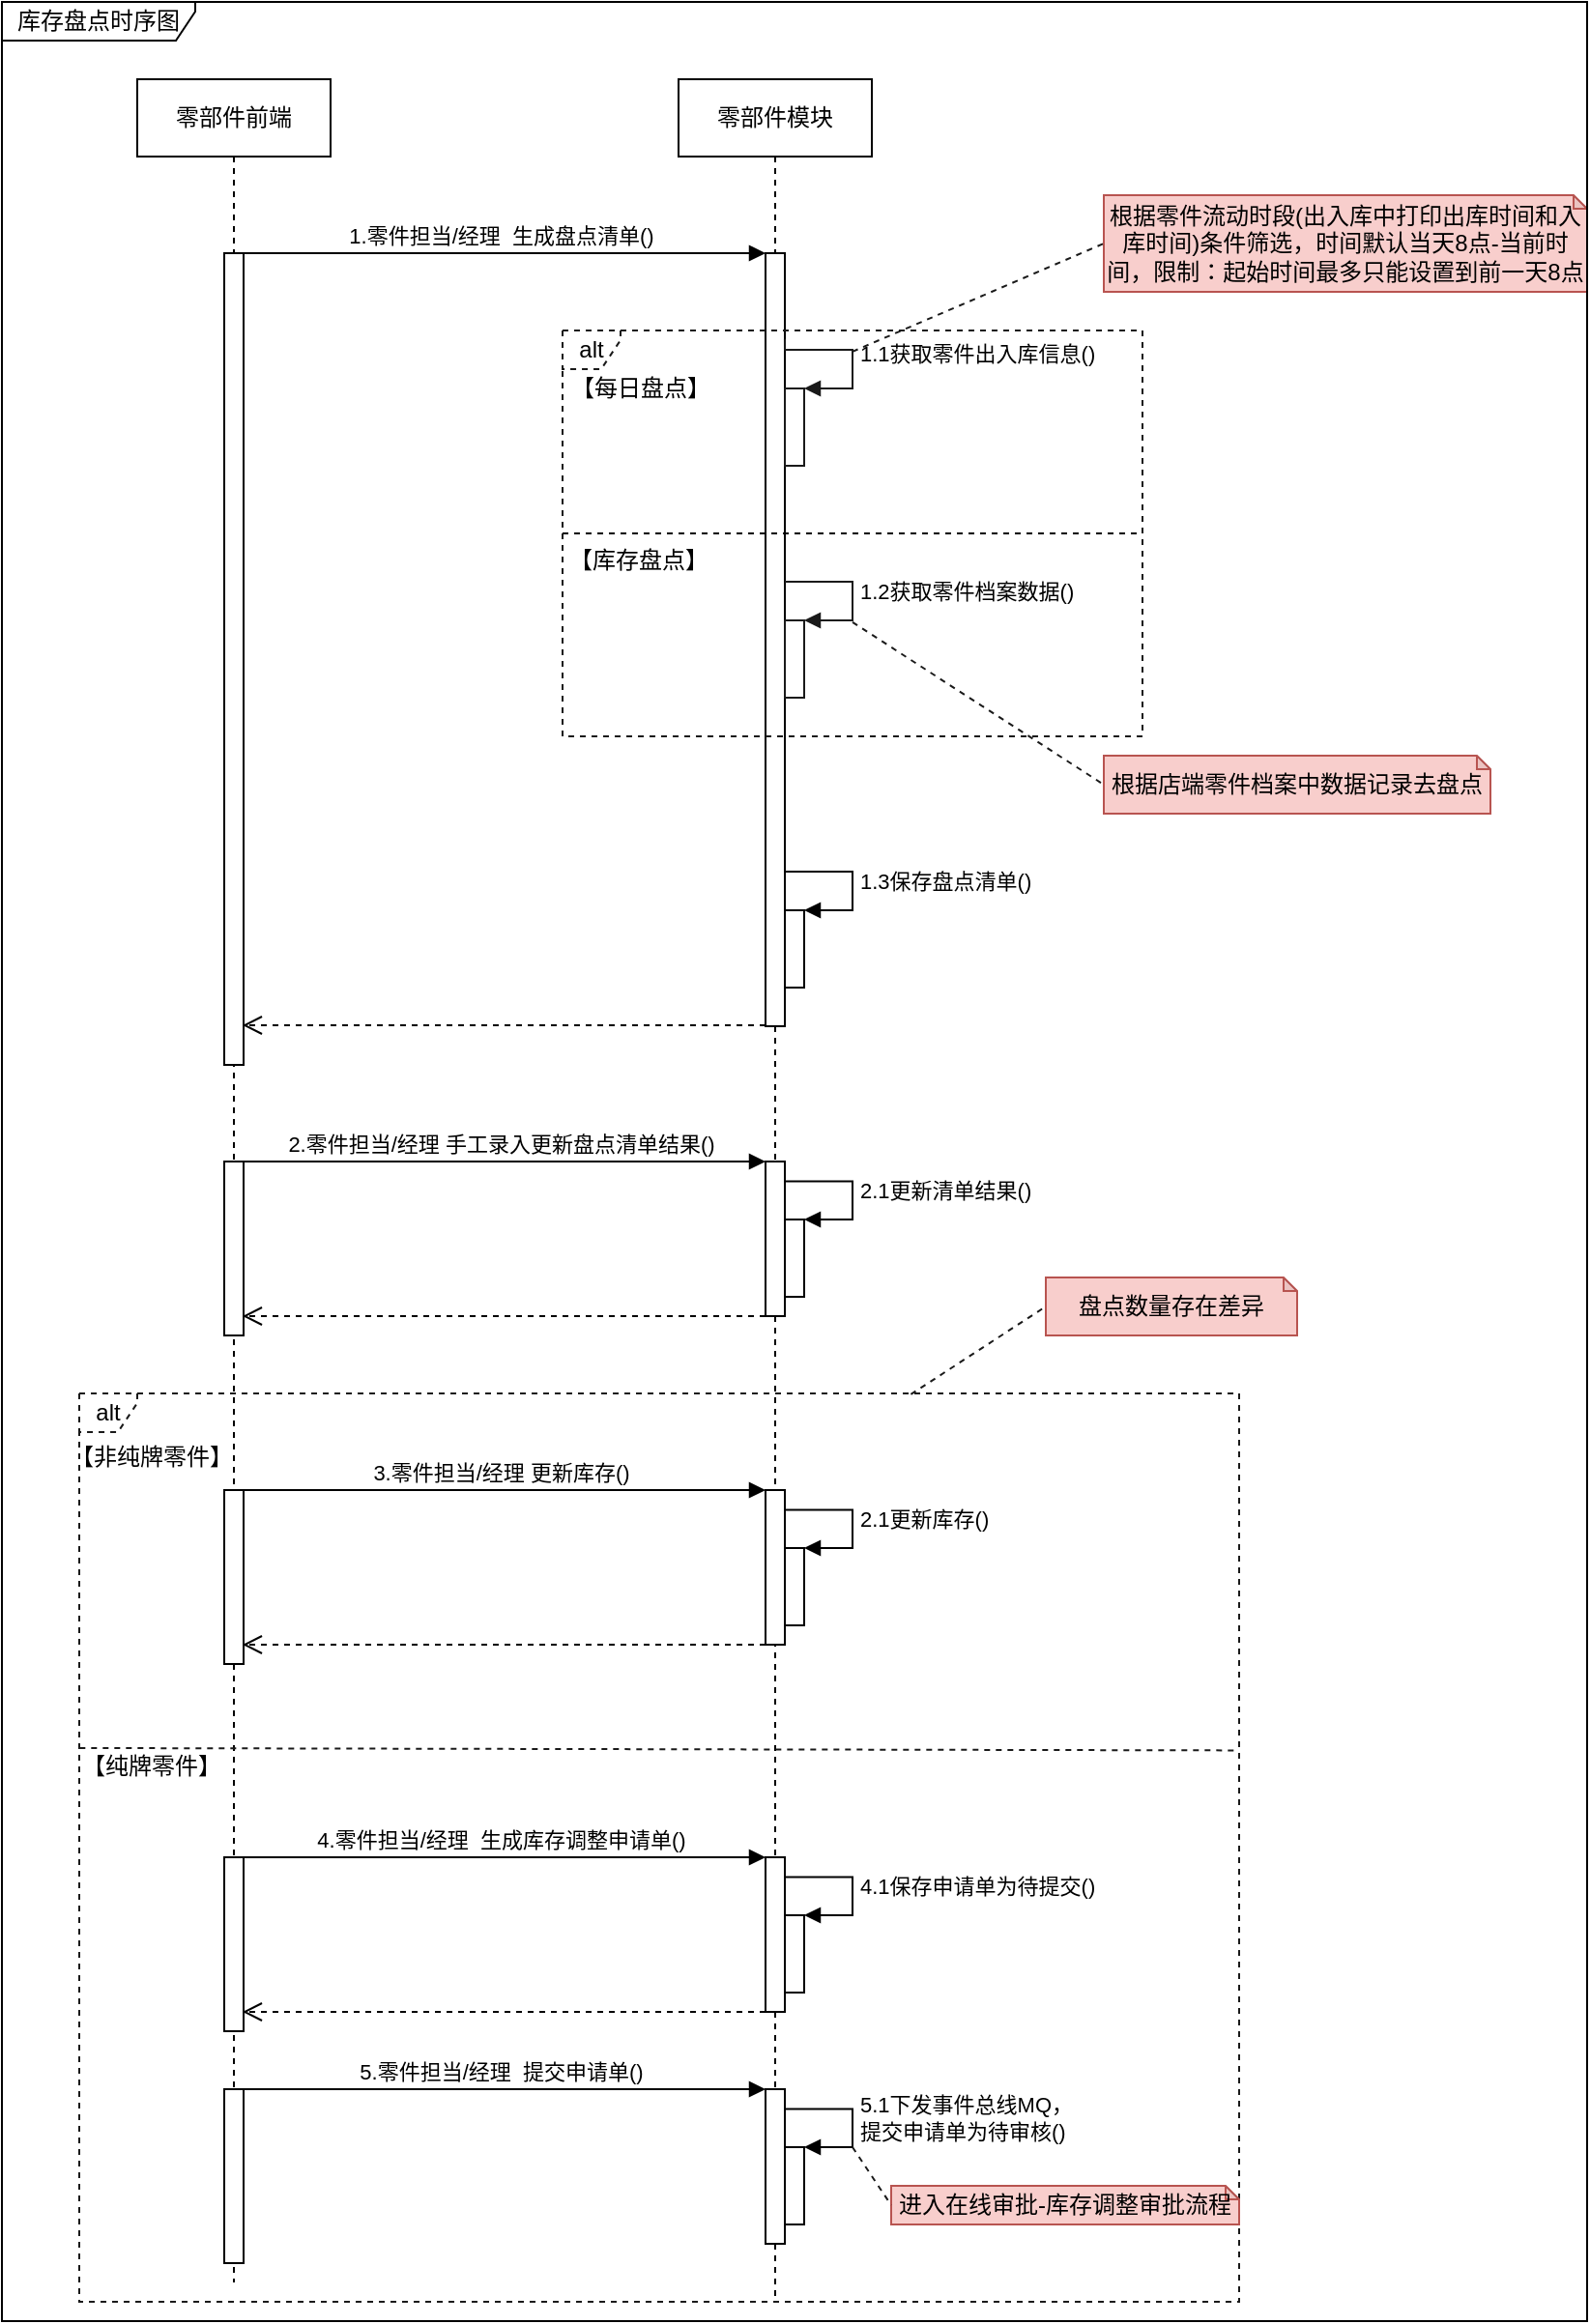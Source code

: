 <mxfile version="16.2.7" type="github" pages="8">
  <diagram id="umNzM8Ve97_fDtR-dAsz" name="生成盘点清单时序图">
    <mxGraphModel dx="862" dy="465" grid="1" gridSize="10" guides="1" tooltips="1" connect="1" arrows="1" fold="1" page="1" pageScale="1" pageWidth="827" pageHeight="1169" math="0" shadow="0">
      <root>
        <mxCell id="0" />
        <mxCell id="1" parent="0" />
        <mxCell id="G8WGl2eD8XPSR4rPqu9d-1" value="零部件前端" style="shape=umlLifeline;perimeter=lifelinePerimeter;whiteSpace=wrap;html=1;container=1;collapsible=0;recursiveResize=0;outlineConnect=0;" parent="1" vertex="1">
          <mxGeometry x="240" y="120" width="100" height="1140" as="geometry" />
        </mxCell>
        <mxCell id="G8WGl2eD8XPSR4rPqu9d-5" value="" style="html=1;points=[];perimeter=orthogonalPerimeter;" parent="G8WGl2eD8XPSR4rPqu9d-1" vertex="1">
          <mxGeometry x="45" y="90" width="10" height="420" as="geometry" />
        </mxCell>
        <mxCell id="yVz69aTvystLN38uQKqI-1" value="" style="html=1;points=[];perimeter=orthogonalPerimeter;" parent="G8WGl2eD8XPSR4rPqu9d-1" vertex="1">
          <mxGeometry x="45" y="560" width="10" height="90" as="geometry" />
        </mxCell>
        <mxCell id="G8WGl2eD8XPSR4rPqu9d-2" value="零部件模块" style="shape=umlLifeline;perimeter=lifelinePerimeter;whiteSpace=wrap;html=1;container=1;collapsible=0;recursiveResize=0;outlineConnect=0;" parent="1" vertex="1">
          <mxGeometry x="520" y="120" width="100" height="1150" as="geometry" />
        </mxCell>
        <mxCell id="G8WGl2eD8XPSR4rPqu9d-6" value="" style="html=1;points=[];perimeter=orthogonalPerimeter;" parent="G8WGl2eD8XPSR4rPqu9d-2" vertex="1">
          <mxGeometry x="45" y="90" width="10" height="400" as="geometry" />
        </mxCell>
        <mxCell id="xgKWHFWqJDrXmpPzvQ9v-1" value="" style="html=1;points=[];perimeter=orthogonalPerimeter;fillColor=#FFFFFF;" parent="G8WGl2eD8XPSR4rPqu9d-2" vertex="1">
          <mxGeometry x="55" y="430" width="10" height="40" as="geometry" />
        </mxCell>
        <mxCell id="xgKWHFWqJDrXmpPzvQ9v-2" value="1.3保存盘点清单()" style="edgeStyle=orthogonalEdgeStyle;html=1;align=left;spacingLeft=2;endArrow=block;rounded=0;entryX=1;entryY=0;" parent="G8WGl2eD8XPSR4rPqu9d-2" target="xgKWHFWqJDrXmpPzvQ9v-1" edge="1">
          <mxGeometry relative="1" as="geometry">
            <mxPoint x="55" y="410" as="sourcePoint" />
            <Array as="points">
              <mxPoint x="90" y="410" />
              <mxPoint x="90" y="430" />
            </Array>
          </mxGeometry>
        </mxCell>
        <mxCell id="xgKWHFWqJDrXmpPzvQ9v-7" value="" style="html=1;points=[];perimeter=orthogonalPerimeter;fillColor=#FFFFFF;" parent="G8WGl2eD8XPSR4rPqu9d-2" vertex="1">
          <mxGeometry x="45" y="560" width="10" height="80" as="geometry" />
        </mxCell>
        <mxCell id="JhqgC4_rt2xM12ap52p0-1" value="" style="html=1;points=[];perimeter=orthogonalPerimeter;strokeColor=#1A1A1A;fillColor=#FFFFFF;" vertex="1" parent="G8WGl2eD8XPSR4rPqu9d-2">
          <mxGeometry x="55" y="160" width="10" height="40" as="geometry" />
        </mxCell>
        <mxCell id="JhqgC4_rt2xM12ap52p0-2" value="1.1获取零件出入库信息()" style="edgeStyle=orthogonalEdgeStyle;html=1;align=left;spacingLeft=2;endArrow=block;rounded=0;entryX=1;entryY=0;endSize=6;targetPerimeterSpacing=-1;strokeColor=#1A1A1A;exitX=0.997;exitY=0.111;exitDx=0;exitDy=0;exitPerimeter=0;" edge="1" target="JhqgC4_rt2xM12ap52p0-1" parent="G8WGl2eD8XPSR4rPqu9d-2" source="G8WGl2eD8XPSR4rPqu9d-6">
          <mxGeometry relative="1" as="geometry">
            <mxPoint x="60" y="140" as="sourcePoint" />
            <Array as="points">
              <mxPoint x="90" y="140" />
              <mxPoint x="90" y="160" />
            </Array>
          </mxGeometry>
        </mxCell>
        <mxCell id="G8WGl2eD8XPSR4rPqu9d-7" value="1.零件担当/经理&amp;nbsp; 生成盘点清单()" style="html=1;verticalAlign=bottom;endArrow=block;entryX=0;entryY=0;rounded=0;" parent="1" target="G8WGl2eD8XPSR4rPqu9d-6" edge="1">
          <mxGeometry relative="1" as="geometry">
            <mxPoint x="290" y="210" as="sourcePoint" />
          </mxGeometry>
        </mxCell>
        <mxCell id="G8WGl2eD8XPSR4rPqu9d-8" value="" style="html=1;verticalAlign=bottom;endArrow=open;dashed=1;endSize=8;exitX=0;exitY=0.95;rounded=0;entryX=0.94;entryY=0.95;entryDx=0;entryDy=0;entryPerimeter=0;" parent="1" edge="1">
          <mxGeometry relative="1" as="geometry">
            <mxPoint x="294.4" y="609.5" as="targetPoint" />
            <mxPoint x="565" y="609.5" as="sourcePoint" />
          </mxGeometry>
        </mxCell>
        <mxCell id="yVz69aTvystLN38uQKqI-2" value="2.零件担当/经理 手工录入更新盘点清单结果()" style="html=1;verticalAlign=bottom;endArrow=block;entryX=0;entryY=0;rounded=0;" parent="1" edge="1">
          <mxGeometry relative="1" as="geometry">
            <mxPoint x="290" y="680" as="sourcePoint" />
            <mxPoint x="565" y="680" as="targetPoint" />
          </mxGeometry>
        </mxCell>
        <mxCell id="jlcQdi1CMKk99q-TdwAY-1" value="根据零件流动时段(出入库中打印出库时间和入库时间)条件筛选，时间默认当天8点-当前时间，限制：起始时间最多只能设置到前一天8点" style="shape=note;whiteSpace=wrap;html=1;backgroundOutline=1;darkOpacity=0.05;strokeColor=#b85450;fillColor=#f8cecc;size=7;" vertex="1" parent="1">
          <mxGeometry x="740" y="180" width="250" height="50" as="geometry" />
        </mxCell>
        <mxCell id="jlcQdi1CMKk99q-TdwAY-3" value="" style="html=1;points=[];perimeter=orthogonalPerimeter;fillColor=#FFFFFF;" vertex="1" parent="1">
          <mxGeometry x="575" y="710" width="10" height="40" as="geometry" />
        </mxCell>
        <mxCell id="jlcQdi1CMKk99q-TdwAY-4" value="2.1更新清单结果()" style="edgeStyle=orthogonalEdgeStyle;html=1;align=left;spacingLeft=2;endArrow=block;rounded=0;entryX=1;entryY=0;exitX=1.022;exitY=0.128;exitDx=0;exitDy=0;exitPerimeter=0;" edge="1" parent="1" target="jlcQdi1CMKk99q-TdwAY-3">
          <mxGeometry relative="1" as="geometry">
            <mxPoint x="575.22" y="690.24" as="sourcePoint" />
            <Array as="points">
              <mxPoint x="610" y="690" />
              <mxPoint x="610" y="710" />
            </Array>
          </mxGeometry>
        </mxCell>
        <mxCell id="jlcQdi1CMKk99q-TdwAY-5" value="" style="html=1;verticalAlign=bottom;endArrow=open;dashed=1;endSize=8;exitX=0;exitY=0.95;rounded=0;entryX=0.94;entryY=0.95;entryDx=0;entryDy=0;entryPerimeter=0;" edge="1" parent="1">
          <mxGeometry relative="1" as="geometry">
            <mxPoint x="294.4" y="760" as="targetPoint" />
            <mxPoint x="565" y="760" as="sourcePoint" />
          </mxGeometry>
        </mxCell>
        <mxCell id="LZUSHP5yM4QtFU7glQRP-2" value="" style="endArrow=none;dashed=1;html=1;rounded=0;endSize=10;targetPerimeterSpacing=-1;strokeColor=#1A1A1A;entryX=0;entryY=0.5;entryDx=0;entryDy=0;entryPerimeter=0;exitX=0.5;exitY=0.095;exitDx=0;exitDy=0;exitPerimeter=0;" edge="1" parent="1" target="jlcQdi1CMKk99q-TdwAY-1">
          <mxGeometry width="50" height="50" relative="1" as="geometry">
            <mxPoint x="610" y="260.95" as="sourcePoint" />
            <mxPoint x="840" y="186" as="targetPoint" />
          </mxGeometry>
        </mxCell>
        <mxCell id="JhqgC4_rt2xM12ap52p0-4" value="库存盘点时序图" style="shape=umlFrame;whiteSpace=wrap;html=1;fillColor=#FFFFFF;width=100;height=20;" vertex="1" parent="1">
          <mxGeometry x="170" y="80" width="820" height="1200" as="geometry" />
        </mxCell>
        <mxCell id="CWC9icr2To08yCRbfgHr-1" value="" style="html=1;points=[];perimeter=orthogonalPerimeter;strokeColor=#1A1A1A;fillColor=#FFFFFF;" vertex="1" parent="1">
          <mxGeometry x="575" y="400" width="10" height="40" as="geometry" />
        </mxCell>
        <mxCell id="CWC9icr2To08yCRbfgHr-2" value="1.2获取零件档案数据()" style="edgeStyle=orthogonalEdgeStyle;html=1;align=left;spacingLeft=2;endArrow=block;rounded=0;entryX=1;entryY=0;endSize=6;targetPerimeterSpacing=-1;strokeColor=#1A1A1A;" edge="1" parent="1" target="CWC9icr2To08yCRbfgHr-1">
          <mxGeometry relative="1" as="geometry">
            <mxPoint x="575" y="380" as="sourcePoint" />
            <Array as="points">
              <mxPoint x="610" y="380" />
              <mxPoint x="610" y="400" />
            </Array>
          </mxGeometry>
        </mxCell>
        <mxCell id="CWC9icr2To08yCRbfgHr-3" value="alt" style="shape=umlFrame;whiteSpace=wrap;html=1;strokeColor=#1A1A1A;fillColor=#FFFFFF;width=30;height=20;dashed=1;" vertex="1" parent="1">
          <mxGeometry x="460" y="250" width="300" height="210" as="geometry" />
        </mxCell>
        <mxCell id="CWC9icr2To08yCRbfgHr-4" value="【每日盘点】" style="text;html=1;align=center;verticalAlign=middle;resizable=0;points=[];autosize=1;strokeColor=none;fillColor=none;" vertex="1" parent="1">
          <mxGeometry x="455" y="270" width="90" height="20" as="geometry" />
        </mxCell>
        <mxCell id="CWC9icr2To08yCRbfgHr-5" value="" style="line;strokeWidth=1;fillColor=none;align=left;verticalAlign=middle;spacingTop=-1;spacingLeft=3;spacingRight=3;rotatable=0;labelPosition=right;points=[];portConstraint=eastwest;dashed=1;" vertex="1" parent="1">
          <mxGeometry x="460" y="351" width="300" height="8" as="geometry" />
        </mxCell>
        <mxCell id="CWC9icr2To08yCRbfgHr-6" value="【库存盘点】" style="text;html=1;align=center;verticalAlign=middle;resizable=0;points=[];autosize=1;strokeColor=none;fillColor=none;" vertex="1" parent="1">
          <mxGeometry x="454" y="359" width="90" height="20" as="geometry" />
        </mxCell>
        <mxCell id="CWC9icr2To08yCRbfgHr-7" value="根据店端零件档案中数据记录去盘点" style="shape=note;whiteSpace=wrap;html=1;backgroundOutline=1;darkOpacity=0.05;strokeColor=#b85450;fillColor=#f8cecc;size=7;" vertex="1" parent="1">
          <mxGeometry x="740" y="470" width="200" height="30" as="geometry" />
        </mxCell>
        <mxCell id="CWC9icr2To08yCRbfgHr-8" value="" style="endArrow=none;dashed=1;html=1;rounded=0;endSize=10;targetPerimeterSpacing=-1;strokeColor=#1A1A1A;entryX=0;entryY=0.5;entryDx=0;entryDy=0;entryPerimeter=0;exitX=0.5;exitY=0.095;exitDx=0;exitDy=0;exitPerimeter=0;" edge="1" parent="1" target="CWC9icr2To08yCRbfgHr-7">
          <mxGeometry width="50" height="50" relative="1" as="geometry">
            <mxPoint x="610" y="400.95" as="sourcePoint" />
            <mxPoint x="740" y="505" as="targetPoint" />
          </mxGeometry>
        </mxCell>
        <mxCell id="Cc6cGaNJKrQj-9C-JRmY-1" value="" style="html=1;points=[];perimeter=orthogonalPerimeter;" vertex="1" parent="1">
          <mxGeometry x="285" y="850" width="10" height="90" as="geometry" />
        </mxCell>
        <mxCell id="Cc6cGaNJKrQj-9C-JRmY-2" value="" style="html=1;points=[];perimeter=orthogonalPerimeter;fillColor=#FFFFFF;" vertex="1" parent="1">
          <mxGeometry x="565" y="850" width="10" height="80" as="geometry" />
        </mxCell>
        <mxCell id="Cc6cGaNJKrQj-9C-JRmY-3" value="3.零件担当/经理 更新库存()" style="html=1;verticalAlign=bottom;endArrow=block;entryX=0;entryY=0;rounded=0;" edge="1" parent="1">
          <mxGeometry relative="1" as="geometry">
            <mxPoint x="290" y="850" as="sourcePoint" />
            <mxPoint x="565" y="850" as="targetPoint" />
          </mxGeometry>
        </mxCell>
        <mxCell id="Cc6cGaNJKrQj-9C-JRmY-4" value="" style="html=1;points=[];perimeter=orthogonalPerimeter;fillColor=#FFFFFF;" vertex="1" parent="1">
          <mxGeometry x="575" y="880" width="10" height="40" as="geometry" />
        </mxCell>
        <mxCell id="Cc6cGaNJKrQj-9C-JRmY-5" value="2.1更新库存()" style="edgeStyle=orthogonalEdgeStyle;html=1;align=left;spacingLeft=2;endArrow=block;rounded=0;entryX=1;entryY=0;exitX=1.022;exitY=0.128;exitDx=0;exitDy=0;exitPerimeter=0;" edge="1" parent="1" target="Cc6cGaNJKrQj-9C-JRmY-4">
          <mxGeometry relative="1" as="geometry">
            <mxPoint x="575.22" y="860.24" as="sourcePoint" />
            <Array as="points">
              <mxPoint x="610" y="860" />
              <mxPoint x="610" y="880" />
            </Array>
          </mxGeometry>
        </mxCell>
        <mxCell id="Cc6cGaNJKrQj-9C-JRmY-6" value="" style="html=1;verticalAlign=bottom;endArrow=open;dashed=1;endSize=8;exitX=0;exitY=0.95;rounded=0;entryX=0.94;entryY=0.95;entryDx=0;entryDy=0;entryPerimeter=0;" edge="1" parent="1">
          <mxGeometry relative="1" as="geometry">
            <mxPoint x="294.4" y="930" as="targetPoint" />
            <mxPoint x="565" y="930" as="sourcePoint" />
          </mxGeometry>
        </mxCell>
        <mxCell id="Cc6cGaNJKrQj-9C-JRmY-10" value="" style="endArrow=none;html=1;rounded=0;endSize=6;targetPerimeterSpacing=-1;strokeColor=#1A1A1A;dashed=1;exitX=-0.003;exitY=0.384;exitDx=0;exitDy=0;exitPerimeter=0;entryX=0.999;entryY=0.393;entryDx=0;entryDy=0;entryPerimeter=0;" edge="1" parent="1" target="Cc6cGaNJKrQj-9C-JRmY-21">
          <mxGeometry relative="1" as="geometry">
            <mxPoint x="210.16" y="983.48" as="sourcePoint" />
            <mxPoint x="771.84" y="983" as="targetPoint" />
          </mxGeometry>
        </mxCell>
        <mxCell id="Cc6cGaNJKrQj-9C-JRmY-11" value="【非纯牌零件】" style="text;html=1;align=center;verticalAlign=middle;resizable=0;points=[];autosize=1;strokeColor=none;fillColor=none;" vertex="1" parent="1">
          <mxGeometry x="197" y="823" width="100" height="20" as="geometry" />
        </mxCell>
        <mxCell id="Cc6cGaNJKrQj-9C-JRmY-12" value="【纯牌零件】" style="text;html=1;align=center;verticalAlign=middle;resizable=0;points=[];autosize=1;strokeColor=none;fillColor=none;" vertex="1" parent="1">
          <mxGeometry x="202" y="983" width="90" height="20" as="geometry" />
        </mxCell>
        <mxCell id="Cc6cGaNJKrQj-9C-JRmY-13" value="" style="html=1;points=[];perimeter=orthogonalPerimeter;" vertex="1" parent="1">
          <mxGeometry x="285" y="1040" width="10" height="90" as="geometry" />
        </mxCell>
        <mxCell id="Cc6cGaNJKrQj-9C-JRmY-14" value="" style="html=1;points=[];perimeter=orthogonalPerimeter;fillColor=#FFFFFF;" vertex="1" parent="1">
          <mxGeometry x="565" y="1040" width="10" height="80" as="geometry" />
        </mxCell>
        <mxCell id="Cc6cGaNJKrQj-9C-JRmY-15" value="4.零件担当/经理&amp;nbsp; 生成库存调整申请单()" style="html=1;verticalAlign=bottom;endArrow=block;entryX=0;entryY=0;rounded=0;" edge="1" parent="1">
          <mxGeometry relative="1" as="geometry">
            <mxPoint x="290" y="1040" as="sourcePoint" />
            <mxPoint x="565" y="1040" as="targetPoint" />
          </mxGeometry>
        </mxCell>
        <mxCell id="Cc6cGaNJKrQj-9C-JRmY-16" value="" style="html=1;points=[];perimeter=orthogonalPerimeter;fillColor=#FFFFFF;" vertex="1" parent="1">
          <mxGeometry x="575" y="1070" width="10" height="40" as="geometry" />
        </mxCell>
        <mxCell id="Cc6cGaNJKrQj-9C-JRmY-17" value="4.1保存申请单为待提交()" style="edgeStyle=orthogonalEdgeStyle;html=1;align=left;spacingLeft=2;endArrow=block;rounded=0;entryX=1;entryY=0;exitX=1.022;exitY=0.128;exitDx=0;exitDy=0;exitPerimeter=0;" edge="1" parent="1" target="Cc6cGaNJKrQj-9C-JRmY-16">
          <mxGeometry relative="1" as="geometry">
            <mxPoint x="575.22" y="1050.24" as="sourcePoint" />
            <Array as="points">
              <mxPoint x="610" y="1050" />
              <mxPoint x="610" y="1070" />
            </Array>
          </mxGeometry>
        </mxCell>
        <mxCell id="Cc6cGaNJKrQj-9C-JRmY-18" value="" style="html=1;verticalAlign=bottom;endArrow=open;dashed=1;endSize=8;exitX=0;exitY=0.95;rounded=0;entryX=0.94;entryY=0.95;entryDx=0;entryDy=0;entryPerimeter=0;" edge="1" parent="1">
          <mxGeometry relative="1" as="geometry">
            <mxPoint x="294.4" y="1120" as="targetPoint" />
            <mxPoint x="565" y="1120" as="sourcePoint" />
          </mxGeometry>
        </mxCell>
        <mxCell id="Cc6cGaNJKrQj-9C-JRmY-19" value="盘点数量存在差异" style="shape=note;whiteSpace=wrap;html=1;backgroundOutline=1;darkOpacity=0.05;strokeColor=#b85450;fillColor=#f8cecc;size=7;" vertex="1" parent="1">
          <mxGeometry x="710" y="740" width="130" height="30" as="geometry" />
        </mxCell>
        <mxCell id="Cc6cGaNJKrQj-9C-JRmY-20" value="" style="endArrow=none;dashed=1;html=1;rounded=0;endSize=6;targetPerimeterSpacing=-1;strokeColor=#1A1A1A;entryX=0;entryY=0.5;entryDx=0;entryDy=0;entryPerimeter=0;exitX=0.717;exitY=0.001;exitDx=0;exitDy=0;exitPerimeter=0;" edge="1" parent="1" target="Cc6cGaNJKrQj-9C-JRmY-19" source="Cc6cGaNJKrQj-9C-JRmY-21">
          <mxGeometry width="50" height="50" relative="1" as="geometry">
            <mxPoint x="642.88" y="801.88" as="sourcePoint" />
            <mxPoint x="590" y="950" as="targetPoint" />
          </mxGeometry>
        </mxCell>
        <mxCell id="Cc6cGaNJKrQj-9C-JRmY-21" value="alt" style="shape=umlFrame;whiteSpace=wrap;html=1;strokeColor=#1A1A1A;fillColor=#FFFFFF;width=30;height=20;dashed=1;" vertex="1" parent="1">
          <mxGeometry x="210" y="800" width="600" height="470" as="geometry" />
        </mxCell>
        <mxCell id="Cc6cGaNJKrQj-9C-JRmY-22" value="" style="html=1;points=[];perimeter=orthogonalPerimeter;" vertex="1" parent="1">
          <mxGeometry x="285" y="1160" width="10" height="90" as="geometry" />
        </mxCell>
        <mxCell id="Cc6cGaNJKrQj-9C-JRmY-23" value="" style="html=1;points=[];perimeter=orthogonalPerimeter;fillColor=#FFFFFF;" vertex="1" parent="1">
          <mxGeometry x="565" y="1160" width="10" height="80" as="geometry" />
        </mxCell>
        <mxCell id="Cc6cGaNJKrQj-9C-JRmY-24" value="5.零件担当/经理&amp;nbsp; 提交申请单()" style="html=1;verticalAlign=bottom;endArrow=block;entryX=0;entryY=0;rounded=0;" edge="1" parent="1">
          <mxGeometry relative="1" as="geometry">
            <mxPoint x="290" y="1160" as="sourcePoint" />
            <mxPoint x="565" y="1160" as="targetPoint" />
          </mxGeometry>
        </mxCell>
        <mxCell id="Cc6cGaNJKrQj-9C-JRmY-25" value="" style="html=1;points=[];perimeter=orthogonalPerimeter;fillColor=#FFFFFF;" vertex="1" parent="1">
          <mxGeometry x="575" y="1190" width="10" height="40" as="geometry" />
        </mxCell>
        <mxCell id="Cc6cGaNJKrQj-9C-JRmY-26" value="5.1下发事件总线MQ，&lt;br&gt;提交申请单为待审核()" style="edgeStyle=orthogonalEdgeStyle;html=1;align=left;spacingLeft=2;endArrow=block;rounded=0;entryX=1;entryY=0;exitX=1.022;exitY=0.128;exitDx=0;exitDy=0;exitPerimeter=0;" edge="1" parent="1" target="Cc6cGaNJKrQj-9C-JRmY-25">
          <mxGeometry relative="1" as="geometry">
            <mxPoint x="575.22" y="1170.24" as="sourcePoint" />
            <Array as="points">
              <mxPoint x="610" y="1170" />
              <mxPoint x="610" y="1190" />
            </Array>
          </mxGeometry>
        </mxCell>
        <mxCell id="Cc6cGaNJKrQj-9C-JRmY-28" value="进入在线审批-库存调整审批流程" style="shape=note;whiteSpace=wrap;html=1;backgroundOutline=1;darkOpacity=0.05;strokeColor=#b85450;fillColor=#f8cecc;size=7;" vertex="1" parent="1">
          <mxGeometry x="630" y="1210" width="180" height="20" as="geometry" />
        </mxCell>
        <mxCell id="Cc6cGaNJKrQj-9C-JRmY-29" value="" style="endArrow=none;dashed=1;html=1;rounded=0;endSize=6;targetPerimeterSpacing=-1;strokeColor=#1A1A1A;entryX=0;entryY=0.5;entryDx=0;entryDy=0;entryPerimeter=0;" edge="1" parent="1" target="Cc6cGaNJKrQj-9C-JRmY-28">
          <mxGeometry width="50" height="50" relative="1" as="geometry">
            <mxPoint x="610" y="1190" as="sourcePoint" />
            <mxPoint x="720" y="765" as="targetPoint" />
          </mxGeometry>
        </mxCell>
      </root>
    </mxGraphModel>
  </diagram>
  <diagram id="NRb86_JiryMja0hyveNM" name="存盘调整时序图">
    <mxGraphModel dx="1422" dy="767" grid="1" gridSize="10" guides="1" tooltips="1" connect="1" arrows="1" fold="1" page="1" pageScale="1" pageWidth="827" pageHeight="1169" math="0" shadow="0">
      <root>
        <mxCell id="eWX5rKc-_qJTft9zvqEj-0" />
        <mxCell id="eWX5rKc-_qJTft9zvqEj-1" parent="eWX5rKc-_qJTft9zvqEj-0" />
      </root>
    </mxGraphModel>
  </diagram>
  <diagram id="2w9xzoEajsUG6CRb2lWN" name="非存盘调整时序图">
    <mxGraphModel dx="813" dy="438" grid="1" gridSize="10" guides="1" tooltips="1" connect="1" arrows="1" fold="1" page="1" pageScale="1" pageWidth="827" pageHeight="1169" math="0" shadow="0">
      <root>
        <mxCell id="DW1mH3rH3utE0JmWKb2k-0" />
        <mxCell id="DW1mH3rH3utE0JmWKb2k-1" parent="DW1mH3rH3utE0JmWKb2k-0" />
        <mxCell id="DW1mH3rH3utE0JmWKb2k-2" value="零部件模块" style="shape=umlLifeline;perimeter=lifelinePerimeter;whiteSpace=wrap;html=1;container=1;collapsible=0;recursiveResize=0;outlineConnect=0;strokeColor=#1A1A1A;fillColor=#FFFFFF;" vertex="1" parent="DW1mH3rH3utE0JmWKb2k-1">
          <mxGeometry x="400" y="200" width="100" height="300" as="geometry" />
        </mxCell>
        <mxCell id="DW1mH3rH3utE0JmWKb2k-5" value="" style="html=1;points=[];perimeter=orthogonalPerimeter;strokeColor=#1A1A1A;fillColor=#FFFFFF;" vertex="1" parent="DW1mH3rH3utE0JmWKb2k-2">
          <mxGeometry x="45" y="100" width="10" height="80" as="geometry" />
        </mxCell>
        <mxCell id="DW1mH3rH3utE0JmWKb2k-3" value="零部件前端" style="shape=umlLifeline;perimeter=lifelinePerimeter;whiteSpace=wrap;html=1;container=1;collapsible=0;recursiveResize=0;outlineConnect=0;strokeColor=#1A1A1A;fillColor=#FFFFFF;" vertex="1" parent="DW1mH3rH3utE0JmWKb2k-1">
          <mxGeometry x="110" y="200" width="100" height="300" as="geometry" />
        </mxCell>
        <mxCell id="DW1mH3rH3utE0JmWKb2k-4" value="" style="html=1;points=[];perimeter=orthogonalPerimeter;strokeColor=#1A1A1A;fillColor=#FFFFFF;" vertex="1" parent="DW1mH3rH3utE0JmWKb2k-3">
          <mxGeometry x="45" y="100" width="10" height="80" as="geometry" />
        </mxCell>
        <mxCell id="DW1mH3rH3utE0JmWKb2k-6" value="1.零件担当/经理&amp;nbsp; &amp;nbsp;更新库存()" style="html=1;verticalAlign=bottom;endArrow=block;entryX=0;entryY=0;rounded=0;endSize=6;targetPerimeterSpacing=-1;strokeColor=#1A1A1A;" edge="1" target="DW1mH3rH3utE0JmWKb2k-5" parent="DW1mH3rH3utE0JmWKb2k-1">
          <mxGeometry relative="1" as="geometry">
            <mxPoint x="160" y="300" as="sourcePoint" />
          </mxGeometry>
        </mxCell>
        <mxCell id="DW1mH3rH3utE0JmWKb2k-7" value="" style="html=1;verticalAlign=bottom;endArrow=open;dashed=1;endSize=8;exitX=0;exitY=0.95;rounded=0;targetPerimeterSpacing=-1;strokeColor=#1A1A1A;entryX=1.035;entryY=0.948;entryDx=0;entryDy=0;entryPerimeter=0;" edge="1" source="DW1mH3rH3utE0JmWKb2k-5" parent="DW1mH3rH3utE0JmWKb2k-1" target="DW1mH3rH3utE0JmWKb2k-4">
          <mxGeometry relative="1" as="geometry">
            <mxPoint x="160" y="376" as="targetPoint" />
          </mxGeometry>
        </mxCell>
      </root>
    </mxGraphModel>
  </diagram>
  <diagram id="uT7HqaZZkiz_ikNXBzii" name="创建盘点清单行为图">
    <mxGraphModel dx="1293" dy="697" grid="1" gridSize="10" guides="1" tooltips="1" connect="1" arrows="1" fold="1" page="1" pageScale="1" pageWidth="827" pageHeight="1169" math="0" shadow="0">
      <root>
        <mxCell id="cGxvXAa2omujSZtcGAt--0" />
        <mxCell id="cGxvXAa2omujSZtcGAt--1" parent="cGxvXAa2omujSZtcGAt--0" />
        <mxCell id="g6v5su71hCf3ehsS76K4-0" value="零部件前端" style="shape=umlLifeline;perimeter=lifelinePerimeter;whiteSpace=wrap;html=1;container=1;collapsible=0;recursiveResize=0;outlineConnect=0;fillColor=#FFFFFF;" parent="cGxvXAa2omujSZtcGAt--1" vertex="1">
          <mxGeometry x="200" y="160" width="100" height="560" as="geometry" />
        </mxCell>
        <mxCell id="g6v5su71hCf3ehsS76K4-1" value="" style="html=1;points=[];perimeter=orthogonalPerimeter;fillColor=#FFFFFF;" parent="g6v5su71hCf3ehsS76K4-0" vertex="1">
          <mxGeometry x="45" y="80" width="10" height="460" as="geometry" />
        </mxCell>
        <mxCell id="g6v5su71hCf3ehsS76K4-2" value="接口-BFF服务" style="shape=umlLifeline;perimeter=lifelinePerimeter;whiteSpace=wrap;html=1;container=1;collapsible=0;recursiveResize=0;outlineConnect=0;fillColor=#FFFFFF;" parent="cGxvXAa2omujSZtcGAt--1" vertex="1">
          <mxGeometry x="390" y="160" width="100" height="560" as="geometry" />
        </mxCell>
        <mxCell id="g6v5su71hCf3ehsS76K4-3" value="" style="html=1;points=[];perimeter=orthogonalPerimeter;fillColor=#FFFFFF;" parent="g6v5su71hCf3ehsS76K4-2" vertex="1">
          <mxGeometry x="45" y="80" width="10" height="440" as="geometry" />
        </mxCell>
        <mxCell id="g6v5su71hCf3ehsS76K4-4" value="" style="html=1;verticalAlign=bottom;endArrow=open;dashed=1;endSize=8;exitX=0;exitY=0.95;rounded=0;" parent="g6v5su71hCf3ehsS76K4-2" edge="1">
          <mxGeometry relative="1" as="geometry">
            <mxPoint x="-135" y="520" as="targetPoint" />
            <mxPoint x="55" y="520" as="sourcePoint" />
          </mxGeometry>
        </mxCell>
        <mxCell id="g6v5su71hCf3ehsS76K4-6" value="领域层-库存管理原子服务" style="shape=umlLifeline;perimeter=lifelinePerimeter;whiteSpace=wrap;html=1;container=1;collapsible=0;recursiveResize=0;outlineConnect=0;fillColor=#FFFFFF;" parent="cGxvXAa2omujSZtcGAt--1" vertex="1">
          <mxGeometry x="730" y="160" width="100" height="560" as="geometry" />
        </mxCell>
        <mxCell id="g6v5su71hCf3ehsS76K4-7" value="" style="html=1;points=[];perimeter=orthogonalPerimeter;fillColor=#FFFFFF;" parent="g6v5su71hCf3ehsS76K4-6" vertex="1">
          <mxGeometry x="45" y="372" width="10" height="80" as="geometry" />
        </mxCell>
        <mxCell id="g6v5su71hCf3ehsS76K4-8" value="" style="html=1;points=[];perimeter=orthogonalPerimeter;fillColor=#FFFFFF;" parent="g6v5su71hCf3ehsS76K4-6" vertex="1">
          <mxGeometry x="55" y="402" width="10" height="40" as="geometry" />
        </mxCell>
        <mxCell id="g6v5su71hCf3ehsS76K4-9" value="1.1.3.1保存盘点清单()" style="edgeStyle=orthogonalEdgeStyle;html=1;align=left;spacingLeft=2;endArrow=block;rounded=0;entryX=1;entryY=0;endSize=10;exitX=0.987;exitY=0.125;exitDx=0;exitDy=0;exitPerimeter=0;" parent="g6v5su71hCf3ehsS76K4-6" source="g6v5su71hCf3ehsS76K4-7" target="g6v5su71hCf3ehsS76K4-8" edge="1">
          <mxGeometry relative="1" as="geometry">
            <mxPoint x="60" y="382" as="sourcePoint" />
            <Array as="points">
              <mxPoint x="90" y="382" />
              <mxPoint x="90" y="402" />
            </Array>
          </mxGeometry>
        </mxCell>
        <mxCell id="g6v5su71hCf3ehsS76K4-10" value="应用层-零部件聚合服务" style="shape=umlLifeline;perimeter=lifelinePerimeter;whiteSpace=wrap;html=1;container=1;collapsible=0;recursiveResize=0;outlineConnect=0;fillColor=#FFFFFF;" parent="cGxvXAa2omujSZtcGAt--1" vertex="1">
          <mxGeometry x="560" y="160" width="100" height="560" as="geometry" />
        </mxCell>
        <mxCell id="g6v5su71hCf3ehsS76K4-11" value="" style="html=1;points=[];perimeter=orthogonalPerimeter;fillColor=#FFFFFF;" parent="g6v5su71hCf3ehsS76K4-10" vertex="1">
          <mxGeometry x="45" y="110" width="10" height="390" as="geometry" />
        </mxCell>
        <mxCell id="g6v5su71hCf3ehsS76K4-13" value="" style="html=1;points=[];perimeter=orthogonalPerimeter;fillColor=#FFFFFF;" parent="g6v5su71hCf3ehsS76K4-10" vertex="1">
          <mxGeometry x="55" y="150" width="10" height="40" as="geometry" />
        </mxCell>
        <mxCell id="g6v5su71hCf3ehsS76K4-14" value="1.1.1参数合规性校验()" style="edgeStyle=orthogonalEdgeStyle;html=1;align=left;spacingLeft=2;endArrow=block;rounded=0;entryX=1;entryY=0;endSize=10;" parent="g6v5su71hCf3ehsS76K4-10" target="g6v5su71hCf3ehsS76K4-13" edge="1">
          <mxGeometry relative="1" as="geometry">
            <mxPoint x="55" y="130" as="sourcePoint" />
            <Array as="points">
              <mxPoint x="90" y="130" />
              <mxPoint x="90" y="150" />
            </Array>
          </mxGeometry>
        </mxCell>
        <mxCell id="g6v5su71hCf3ehsS76K4-15" value="1.生成库存盘点清单()" style="html=1;verticalAlign=bottom;endArrow=block;rounded=0;endSize=10;" parent="cGxvXAa2omujSZtcGAt--1" edge="1">
          <mxGeometry relative="1" as="geometry">
            <mxPoint x="255.1" y="240" as="sourcePoint" />
            <mxPoint x="435" y="240" as="targetPoint" />
          </mxGeometry>
        </mxCell>
        <mxCell id="g6v5su71hCf3ehsS76K4-16" value="1.1.3生成盘点清单()" style="html=1;verticalAlign=bottom;endArrow=block;entryX=0;entryY=0;rounded=0;endSize=10;" parent="cGxvXAa2omujSZtcGAt--1" target="g6v5su71hCf3ehsS76K4-7" edge="1">
          <mxGeometry relative="1" as="geometry">
            <mxPoint x="615" y="532" as="sourcePoint" />
          </mxGeometry>
        </mxCell>
        <mxCell id="g6v5su71hCf3ehsS76K4-17" value="" style="html=1;verticalAlign=bottom;endArrow=open;dashed=1;endSize=8;exitX=0;exitY=0.95;rounded=0;" parent="cGxvXAa2omujSZtcGAt--1" edge="1">
          <mxGeometry relative="1" as="geometry">
            <mxPoint x="615" y="612" as="targetPoint" />
            <mxPoint x="775" y="612" as="sourcePoint" />
          </mxGeometry>
        </mxCell>
        <mxCell id="g6v5su71hCf3ehsS76K4-18" value="" style="html=1;verticalAlign=bottom;endArrow=open;dashed=1;endSize=8;exitX=0;exitY=0.95;rounded=0;" parent="cGxvXAa2omujSZtcGAt--1" edge="1">
          <mxGeometry relative="1" as="geometry">
            <mxPoint x="445" y="660.0" as="targetPoint" />
            <mxPoint x="605" y="660.0" as="sourcePoint" />
          </mxGeometry>
        </mxCell>
        <mxCell id="Hreq53y_PI7lOK3DhGQt-12" value="创建盘点清单-行为图" style="shape=umlFrame;whiteSpace=wrap;html=1;fillColor=#FFFFFF;width=120;height=20;" parent="cGxvXAa2omujSZtcGAt--1" vertex="1">
          <mxGeometry x="190" y="120" width="1000" height="600" as="geometry" />
        </mxCell>
        <mxCell id="SQIhCoSEok_W2m7uQ8Id-3" value="基于零件档案的信息生成" style="shape=note;whiteSpace=wrap;html=1;backgroundOutline=1;darkOpacity=0.05;strokeColor=#b85450;fillColor=#f8cecc;size=7;" vertex="1" parent="cGxvXAa2omujSZtcGAt--1">
          <mxGeometry x="273.5" y="250" width="140" height="20" as="geometry" />
        </mxCell>
        <mxCell id="g6v5su71hCf3ehsS76K4-12" value="1.1调用库存管理聚合&lt;br&gt;生成库存盘点清单()" style="html=1;verticalAlign=bottom;endArrow=block;rounded=0;endSize=10;exitX=1.046;exitY=0.087;exitDx=0;exitDy=0;exitPerimeter=0;" parent="cGxvXAa2omujSZtcGAt--1" edge="1">
          <mxGeometry relative="1" as="geometry">
            <mxPoint x="445.46" y="270.28" as="sourcePoint" />
            <mxPoint x="609.5" y="270.28" as="targetPoint" />
          </mxGeometry>
        </mxCell>
        <mxCell id="izpstvaXkRonlapdURn--4" value="" style="html=1;points=[];perimeter=orthogonalPerimeter;fillColor=#FFFFFF;" vertex="1" parent="cGxvXAa2omujSZtcGAt--1">
          <mxGeometry x="925" y="422" width="10" height="40" as="geometry" />
        </mxCell>
        <mxCell id="izpstvaXkRonlapdURn--5" value="1.1.2.1查询零件档案()" style="edgeStyle=orthogonalEdgeStyle;html=1;align=left;spacingLeft=2;endArrow=block;rounded=0;entryX=1;entryY=0;endSize=10;exitX=0.987;exitY=0.125;exitDx=0;exitDy=0;exitPerimeter=0;" edge="1" parent="cGxvXAa2omujSZtcGAt--1" target="izpstvaXkRonlapdURn--4">
          <mxGeometry relative="1" as="geometry">
            <mxPoint x="924.87" y="402" as="sourcePoint" />
            <Array as="points">
              <mxPoint x="960" y="402" />
              <mxPoint x="960" y="422" />
            </Array>
          </mxGeometry>
        </mxCell>
        <mxCell id="izpstvaXkRonlapdURn--6" value="1.1.2获取零件档案信息()" style="html=1;verticalAlign=bottom;endArrow=block;entryX=0.214;entryY=0.007;rounded=0;endSize=10;entryDx=0;entryDy=0;entryPerimeter=0;" edge="1" parent="cGxvXAa2omujSZtcGAt--1" target="izpstvaXkRonlapdURn--11">
          <mxGeometry relative="1" as="geometry">
            <mxPoint x="615" y="392" as="sourcePoint" />
            <mxPoint x="975" y="392" as="targetPoint" />
          </mxGeometry>
        </mxCell>
        <mxCell id="izpstvaXkRonlapdURn--7" value="" style="html=1;verticalAlign=bottom;endArrow=open;dashed=1;endSize=8;rounded=0;" edge="1" parent="cGxvXAa2omujSZtcGAt--1" source="izpstvaXkRonlapdURn--10">
          <mxGeometry relative="1" as="geometry">
            <mxPoint x="615" y="472" as="targetPoint" />
            <mxPoint x="775" y="472" as="sourcePoint" />
          </mxGeometry>
        </mxCell>
        <mxCell id="izpstvaXkRonlapdURn--8" value="根据零件流动时段等一些基础参数等条件筛选，时间默认当天8点-当前时间，限制：起始时间最多只能设置到前一天8点" style="shape=note;whiteSpace=wrap;html=1;backgroundOutline=1;darkOpacity=0.05;strokeColor=#b85450;fillColor=#f8cecc;size=7;" vertex="1" parent="cGxvXAa2omujSZtcGAt--1">
          <mxGeometry x="967" y="330" width="220" height="50" as="geometry" />
        </mxCell>
        <mxCell id="izpstvaXkRonlapdURn--9" value="" style="endArrow=none;dashed=1;html=1;rounded=0;endSize=6;targetPerimeterSpacing=-1;strokeColor=#1A1A1A;entryX=0;entryY=0.5;entryDx=0;entryDy=0;entryPerimeter=0;" edge="1" parent="cGxvXAa2omujSZtcGAt--1" target="izpstvaXkRonlapdURn--8">
          <mxGeometry width="50" height="50" relative="1" as="geometry">
            <mxPoint x="950" y="400" as="sourcePoint" />
            <mxPoint x="890" y="400" as="targetPoint" />
          </mxGeometry>
        </mxCell>
        <mxCell id="izpstvaXkRonlapdURn--10" value="领域层-零件基础原子服务" style="shape=umlLifeline;perimeter=lifelinePerimeter;whiteSpace=wrap;html=1;container=1;collapsible=0;recursiveResize=0;outlineConnect=0;strokeColor=#1A1A1A;fillColor=#FFFFFF;" vertex="1" parent="cGxvXAa2omujSZtcGAt--1">
          <mxGeometry x="870" y="160" width="100" height="558" as="geometry" />
        </mxCell>
        <mxCell id="izpstvaXkRonlapdURn--11" value="" style="html=1;points=[];perimeter=orthogonalPerimeter;strokeColor=#1A1A1A;fillColor=#FFFFFF;" vertex="1" parent="izpstvaXkRonlapdURn--10">
          <mxGeometry x="45" y="230" width="10" height="80" as="geometry" />
        </mxCell>
      </root>
    </mxGraphModel>
  </diagram>
  <diagram id="i_zHCoiW6dh8BcUsylhJ" name="更新盘点结果行为图">
    <mxGraphModel dx="1422" dy="767" grid="1" gridSize="10" guides="1" tooltips="1" connect="1" arrows="1" fold="1" page="1" pageScale="1" pageWidth="827" pageHeight="1169" math="0" shadow="0">
      <root>
        <mxCell id="gMh_w9T7EPyNYKoedNwf-0" />
        <mxCell id="gMh_w9T7EPyNYKoedNwf-1" parent="gMh_w9T7EPyNYKoedNwf-0" />
        <mxCell id="T6Ad247SYB4x5uOYcLmW-0" value="零部件前端" style="shape=umlLifeline;perimeter=lifelinePerimeter;whiteSpace=wrap;html=1;container=1;collapsible=0;recursiveResize=0;outlineConnect=0;fillColor=#FFFFFF;" vertex="1" parent="gMh_w9T7EPyNYKoedNwf-1">
          <mxGeometry x="200" y="160" width="100" height="400" as="geometry" />
        </mxCell>
        <mxCell id="T6Ad247SYB4x5uOYcLmW-1" value="" style="html=1;points=[];perimeter=orthogonalPerimeter;fillColor=#FFFFFF;" vertex="1" parent="T6Ad247SYB4x5uOYcLmW-0">
          <mxGeometry x="45" y="80" width="10" height="300" as="geometry" />
        </mxCell>
        <mxCell id="T6Ad247SYB4x5uOYcLmW-2" value="接口-BFF服务" style="shape=umlLifeline;perimeter=lifelinePerimeter;whiteSpace=wrap;html=1;container=1;collapsible=0;recursiveResize=0;outlineConnect=0;fillColor=#FFFFFF;" vertex="1" parent="gMh_w9T7EPyNYKoedNwf-1">
          <mxGeometry x="390" y="160" width="100" height="400" as="geometry" />
        </mxCell>
        <mxCell id="T6Ad247SYB4x5uOYcLmW-3" value="" style="html=1;points=[];perimeter=orthogonalPerimeter;fillColor=#FFFFFF;" vertex="1" parent="T6Ad247SYB4x5uOYcLmW-2">
          <mxGeometry x="45" y="80" width="10" height="280" as="geometry" />
        </mxCell>
        <mxCell id="T6Ad247SYB4x5uOYcLmW-4" value="" style="html=1;verticalAlign=bottom;endArrow=open;dashed=1;endSize=8;exitX=0;exitY=0.95;rounded=0;" edge="1" parent="T6Ad247SYB4x5uOYcLmW-2">
          <mxGeometry relative="1" as="geometry">
            <mxPoint x="-135" y="360" as="targetPoint" />
            <mxPoint x="55" y="360" as="sourcePoint" />
          </mxGeometry>
        </mxCell>
        <mxCell id="T6Ad247SYB4x5uOYcLmW-5" value="领域层-库存管理原子服务" style="shape=umlLifeline;perimeter=lifelinePerimeter;whiteSpace=wrap;html=1;container=1;collapsible=0;recursiveResize=0;outlineConnect=0;fillColor=#FFFFFF;" vertex="1" parent="gMh_w9T7EPyNYKoedNwf-1">
          <mxGeometry x="730" y="160" width="100" height="400" as="geometry" />
        </mxCell>
        <mxCell id="T6Ad247SYB4x5uOYcLmW-6" value="" style="html=1;points=[];perimeter=orthogonalPerimeter;fillColor=#FFFFFF;" vertex="1" parent="T6Ad247SYB4x5uOYcLmW-5">
          <mxGeometry x="45" y="222" width="10" height="80" as="geometry" />
        </mxCell>
        <mxCell id="T6Ad247SYB4x5uOYcLmW-7" value="" style="html=1;points=[];perimeter=orthogonalPerimeter;fillColor=#FFFFFF;" vertex="1" parent="T6Ad247SYB4x5uOYcLmW-5">
          <mxGeometry x="55" y="252" width="10" height="40" as="geometry" />
        </mxCell>
        <mxCell id="T6Ad247SYB4x5uOYcLmW-8" value="1.1.2.1更新盘点数()" style="edgeStyle=orthogonalEdgeStyle;html=1;align=left;spacingLeft=2;endArrow=block;rounded=0;entryX=1;entryY=0;endSize=10;exitX=0.987;exitY=0.125;exitDx=0;exitDy=0;exitPerimeter=0;" edge="1" parent="T6Ad247SYB4x5uOYcLmW-5" source="T6Ad247SYB4x5uOYcLmW-6" target="T6Ad247SYB4x5uOYcLmW-7">
          <mxGeometry relative="1" as="geometry">
            <mxPoint x="60" y="232" as="sourcePoint" />
            <Array as="points">
              <mxPoint x="90" y="232" />
              <mxPoint x="90" y="252" />
            </Array>
          </mxGeometry>
        </mxCell>
        <mxCell id="T6Ad247SYB4x5uOYcLmW-9" value="应用层-零部件聚合服务" style="shape=umlLifeline;perimeter=lifelinePerimeter;whiteSpace=wrap;html=1;container=1;collapsible=0;recursiveResize=0;outlineConnect=0;fillColor=#FFFFFF;" vertex="1" parent="gMh_w9T7EPyNYKoedNwf-1">
          <mxGeometry x="560" y="160" width="100" height="400" as="geometry" />
        </mxCell>
        <mxCell id="T6Ad247SYB4x5uOYcLmW-10" value="" style="html=1;points=[];perimeter=orthogonalPerimeter;fillColor=#FFFFFF;" vertex="1" parent="T6Ad247SYB4x5uOYcLmW-9">
          <mxGeometry x="45" y="110" width="10" height="230" as="geometry" />
        </mxCell>
        <mxCell id="T6Ad247SYB4x5uOYcLmW-11" value="" style="html=1;points=[];perimeter=orthogonalPerimeter;fillColor=#FFFFFF;" vertex="1" parent="T6Ad247SYB4x5uOYcLmW-9">
          <mxGeometry x="55" y="150" width="10" height="40" as="geometry" />
        </mxCell>
        <mxCell id="T6Ad247SYB4x5uOYcLmW-12" value="1.1.1参数合规性校验()" style="edgeStyle=orthogonalEdgeStyle;html=1;align=left;spacingLeft=2;endArrow=block;rounded=0;entryX=1;entryY=0;endSize=10;" edge="1" parent="T6Ad247SYB4x5uOYcLmW-9" target="T6Ad247SYB4x5uOYcLmW-11">
          <mxGeometry relative="1" as="geometry">
            <mxPoint x="55" y="130" as="sourcePoint" />
            <Array as="points">
              <mxPoint x="90" y="130" />
              <mxPoint x="90" y="150" />
            </Array>
          </mxGeometry>
        </mxCell>
        <mxCell id="T6Ad247SYB4x5uOYcLmW-13" value="1.修改库存盘点结果数()" style="html=1;verticalAlign=bottom;endArrow=block;rounded=0;endSize=10;" edge="1" parent="gMh_w9T7EPyNYKoedNwf-1">
          <mxGeometry relative="1" as="geometry">
            <mxPoint x="255.1" y="240" as="sourcePoint" />
            <mxPoint x="435" y="240" as="targetPoint" />
          </mxGeometry>
        </mxCell>
        <mxCell id="T6Ad247SYB4x5uOYcLmW-14" value="1.1.2修改盘点清单()" style="html=1;verticalAlign=bottom;endArrow=block;entryX=0;entryY=0;rounded=0;endSize=10;" edge="1" parent="gMh_w9T7EPyNYKoedNwf-1" target="T6Ad247SYB4x5uOYcLmW-6">
          <mxGeometry relative="1" as="geometry">
            <mxPoint x="615" y="382" as="sourcePoint" />
          </mxGeometry>
        </mxCell>
        <mxCell id="T6Ad247SYB4x5uOYcLmW-15" value="" style="html=1;verticalAlign=bottom;endArrow=open;dashed=1;endSize=8;exitX=0;exitY=0.95;rounded=0;" edge="1" parent="gMh_w9T7EPyNYKoedNwf-1">
          <mxGeometry relative="1" as="geometry">
            <mxPoint x="615" y="462" as="targetPoint" />
            <mxPoint x="775" y="462" as="sourcePoint" />
          </mxGeometry>
        </mxCell>
        <mxCell id="T6Ad247SYB4x5uOYcLmW-16" value="" style="html=1;verticalAlign=bottom;endArrow=open;dashed=1;endSize=8;exitX=0;exitY=0.95;rounded=0;" edge="1" parent="gMh_w9T7EPyNYKoedNwf-1">
          <mxGeometry relative="1" as="geometry">
            <mxPoint x="445" y="500.0" as="targetPoint" />
            <mxPoint x="605" y="500.0" as="sourcePoint" />
          </mxGeometry>
        </mxCell>
        <mxCell id="T6Ad247SYB4x5uOYcLmW-17" value="更新库存盘点数-行为图" style="shape=umlFrame;whiteSpace=wrap;html=1;fillColor=#FFFFFF;width=130;height=20;" vertex="1" parent="gMh_w9T7EPyNYKoedNwf-1">
          <mxGeometry x="190" y="120" width="740" height="440" as="geometry" />
        </mxCell>
        <mxCell id="T6Ad247SYB4x5uOYcLmW-19" value="1.1调用库存管理聚合&lt;br&gt;修改库存盘点结果数()" style="html=1;verticalAlign=bottom;endArrow=block;rounded=0;endSize=10;exitX=1.046;exitY=0.087;exitDx=0;exitDy=0;exitPerimeter=0;" edge="1" parent="gMh_w9T7EPyNYKoedNwf-1">
          <mxGeometry relative="1" as="geometry">
            <mxPoint x="445.46" y="270.28" as="sourcePoint" />
            <mxPoint x="609.5" y="270.28" as="targetPoint" />
          </mxGeometry>
        </mxCell>
      </root>
    </mxGraphModel>
  </diagram>
  <diagram id="IIwlmyjP_WbKXo_7debG" name="生成申请单行为图">
    <mxGraphModel dx="2031" dy="1096" grid="1" gridSize="10" guides="1" tooltips="1" connect="1" arrows="1" fold="1" page="1" pageScale="1" pageWidth="827" pageHeight="1169" math="0" shadow="0">
      <root>
        <mxCell id="VwcgP75mEG6ZukQKdxs_-0" />
        <mxCell id="VwcgP75mEG6ZukQKdxs_-1" parent="VwcgP75mEG6ZukQKdxs_-0" />
        <mxCell id="iC6MeO5lVUHbboqme9wx-0" value="零部件前端" style="shape=umlLifeline;perimeter=lifelinePerimeter;whiteSpace=wrap;html=1;container=1;collapsible=0;recursiveResize=0;outlineConnect=0;fillColor=#FFFFFF;" vertex="1" parent="VwcgP75mEG6ZukQKdxs_-1">
          <mxGeometry x="20" y="160" width="100" height="400" as="geometry" />
        </mxCell>
        <mxCell id="iC6MeO5lVUHbboqme9wx-1" value="" style="html=1;points=[];perimeter=orthogonalPerimeter;fillColor=#FFFFFF;" vertex="1" parent="iC6MeO5lVUHbboqme9wx-0">
          <mxGeometry x="45" y="80" width="10" height="300" as="geometry" />
        </mxCell>
        <mxCell id="iC6MeO5lVUHbboqme9wx-2" value="接口-BFF服务" style="shape=umlLifeline;perimeter=lifelinePerimeter;whiteSpace=wrap;html=1;container=1;collapsible=0;recursiveResize=0;outlineConnect=0;fillColor=#FFFFFF;" vertex="1" parent="VwcgP75mEG6ZukQKdxs_-1">
          <mxGeometry x="210" y="160" width="100" height="400" as="geometry" />
        </mxCell>
        <mxCell id="iC6MeO5lVUHbboqme9wx-3" value="" style="html=1;points=[];perimeter=orthogonalPerimeter;fillColor=#FFFFFF;" vertex="1" parent="iC6MeO5lVUHbboqme9wx-2">
          <mxGeometry x="45" y="80" width="10" height="280" as="geometry" />
        </mxCell>
        <mxCell id="iC6MeO5lVUHbboqme9wx-4" value="" style="html=1;verticalAlign=bottom;endArrow=open;dashed=1;endSize=8;exitX=0;exitY=0.95;rounded=0;" edge="1" parent="iC6MeO5lVUHbboqme9wx-2">
          <mxGeometry relative="1" as="geometry">
            <mxPoint x="-135" y="360" as="targetPoint" />
            <mxPoint x="55" y="360" as="sourcePoint" />
          </mxGeometry>
        </mxCell>
        <mxCell id="iC6MeO5lVUHbboqme9wx-5" value="领域层-库存管理原子服务" style="shape=umlLifeline;perimeter=lifelinePerimeter;whiteSpace=wrap;html=1;container=1;collapsible=0;recursiveResize=0;outlineConnect=0;fillColor=#FFFFFF;" vertex="1" parent="VwcgP75mEG6ZukQKdxs_-1">
          <mxGeometry x="550" y="160" width="100" height="400" as="geometry" />
        </mxCell>
        <mxCell id="iC6MeO5lVUHbboqme9wx-6" value="" style="html=1;points=[];perimeter=orthogonalPerimeter;fillColor=#FFFFFF;" vertex="1" parent="iC6MeO5lVUHbboqme9wx-5">
          <mxGeometry x="45" y="222" width="10" height="80" as="geometry" />
        </mxCell>
        <mxCell id="iC6MeO5lVUHbboqme9wx-7" value="" style="html=1;points=[];perimeter=orthogonalPerimeter;fillColor=#FFFFFF;" vertex="1" parent="iC6MeO5lVUHbboqme9wx-5">
          <mxGeometry x="55" y="252" width="10" height="40" as="geometry" />
        </mxCell>
        <mxCell id="iC6MeO5lVUHbboqme9wx-8" value="1.1.2.1保存申请单()" style="edgeStyle=orthogonalEdgeStyle;html=1;align=left;spacingLeft=2;endArrow=block;rounded=0;entryX=1;entryY=0;endSize=10;exitX=0.987;exitY=0.125;exitDx=0;exitDy=0;exitPerimeter=0;" edge="1" parent="iC6MeO5lVUHbboqme9wx-5" source="iC6MeO5lVUHbboqme9wx-6" target="iC6MeO5lVUHbboqme9wx-7">
          <mxGeometry relative="1" as="geometry">
            <mxPoint x="60" y="232" as="sourcePoint" />
            <Array as="points">
              <mxPoint x="90" y="232" />
              <mxPoint x="90" y="252" />
            </Array>
          </mxGeometry>
        </mxCell>
        <mxCell id="iC6MeO5lVUHbboqme9wx-9" value="应用层-零部件聚合服务" style="shape=umlLifeline;perimeter=lifelinePerimeter;whiteSpace=wrap;html=1;container=1;collapsible=0;recursiveResize=0;outlineConnect=0;fillColor=#FFFFFF;" vertex="1" parent="VwcgP75mEG6ZukQKdxs_-1">
          <mxGeometry x="380" y="160" width="100" height="400" as="geometry" />
        </mxCell>
        <mxCell id="iC6MeO5lVUHbboqme9wx-10" value="" style="html=1;points=[];perimeter=orthogonalPerimeter;fillColor=#FFFFFF;" vertex="1" parent="iC6MeO5lVUHbboqme9wx-9">
          <mxGeometry x="45" y="110" width="10" height="230" as="geometry" />
        </mxCell>
        <mxCell id="iC6MeO5lVUHbboqme9wx-11" value="" style="html=1;points=[];perimeter=orthogonalPerimeter;fillColor=#FFFFFF;" vertex="1" parent="iC6MeO5lVUHbboqme9wx-9">
          <mxGeometry x="55" y="150" width="10" height="40" as="geometry" />
        </mxCell>
        <mxCell id="iC6MeO5lVUHbboqme9wx-12" value="1.1.1参数合规性校验()" style="edgeStyle=orthogonalEdgeStyle;html=1;align=left;spacingLeft=2;endArrow=block;rounded=0;entryX=1;entryY=0;endSize=10;" edge="1" parent="iC6MeO5lVUHbboqme9wx-9" target="iC6MeO5lVUHbboqme9wx-11">
          <mxGeometry relative="1" as="geometry">
            <mxPoint x="55" y="130" as="sourcePoint" />
            <Array as="points">
              <mxPoint x="90" y="130" />
              <mxPoint x="90" y="150" />
            </Array>
          </mxGeometry>
        </mxCell>
        <mxCell id="iC6MeO5lVUHbboqme9wx-13" value="1.生成库存调整申请单()" style="html=1;verticalAlign=bottom;endArrow=block;rounded=0;endSize=10;" edge="1" parent="VwcgP75mEG6ZukQKdxs_-1">
          <mxGeometry relative="1" as="geometry">
            <mxPoint x="75.1" y="240" as="sourcePoint" />
            <mxPoint x="255" y="240" as="targetPoint" />
          </mxGeometry>
        </mxCell>
        <mxCell id="iC6MeO5lVUHbboqme9wx-14" value="1.1.2生成库存调整申请单()" style="html=1;verticalAlign=bottom;endArrow=block;entryX=0;entryY=0;rounded=0;endSize=10;" edge="1" parent="VwcgP75mEG6ZukQKdxs_-1" target="iC6MeO5lVUHbboqme9wx-6">
          <mxGeometry relative="1" as="geometry">
            <mxPoint x="435" y="382" as="sourcePoint" />
          </mxGeometry>
        </mxCell>
        <mxCell id="iC6MeO5lVUHbboqme9wx-15" value="" style="html=1;verticalAlign=bottom;endArrow=open;dashed=1;endSize=8;exitX=0;exitY=0.95;rounded=0;" edge="1" parent="VwcgP75mEG6ZukQKdxs_-1">
          <mxGeometry relative="1" as="geometry">
            <mxPoint x="435" y="462" as="targetPoint" />
            <mxPoint x="595" y="462" as="sourcePoint" />
          </mxGeometry>
        </mxCell>
        <mxCell id="iC6MeO5lVUHbboqme9wx-16" value="" style="html=1;verticalAlign=bottom;endArrow=open;dashed=1;endSize=8;exitX=0;exitY=0.95;rounded=0;" edge="1" parent="VwcgP75mEG6ZukQKdxs_-1">
          <mxGeometry relative="1" as="geometry">
            <mxPoint x="265" y="500.0" as="targetPoint" />
            <mxPoint x="425" y="500.0" as="sourcePoint" />
          </mxGeometry>
        </mxCell>
        <mxCell id="iC6MeO5lVUHbboqme9wx-17" value="生成申请单-行为图" style="shape=umlFrame;whiteSpace=wrap;html=1;fillColor=#FFFFFF;width=130;height=20;" vertex="1" parent="VwcgP75mEG6ZukQKdxs_-1">
          <mxGeometry x="10" y="120" width="850" height="440" as="geometry" />
        </mxCell>
        <mxCell id="iC6MeO5lVUHbboqme9wx-18" value="1.1调用库存管理聚合&lt;br&gt;生成库存调整申请单()" style="html=1;verticalAlign=bottom;endArrow=block;rounded=0;endSize=10;exitX=1.046;exitY=0.087;exitDx=0;exitDy=0;exitPerimeter=0;" edge="1" parent="VwcgP75mEG6ZukQKdxs_-1">
          <mxGeometry relative="1" as="geometry">
            <mxPoint x="265.46" y="270.28" as="sourcePoint" />
            <mxPoint x="429.5" y="270.28" as="targetPoint" />
          </mxGeometry>
        </mxCell>
        <mxCell id="2zuxURbHngY1lZLW9T5p-0" value="&lt;span&gt;对有差异的纯牌零件行生成库存调整申请单；非纯牌零件不加入库存调整申请单&lt;/span&gt;" style="shape=note;whiteSpace=wrap;html=1;backgroundOutline=1;darkOpacity=0.05;strokeColor=#b85450;fillColor=#f8cecc;size=6;" vertex="1" parent="VwcgP75mEG6ZukQKdxs_-1">
          <mxGeometry x="640" y="345" width="220" height="30" as="geometry" />
        </mxCell>
        <mxCell id="2zuxURbHngY1lZLW9T5p-1" value="" style="endArrow=none;dashed=1;html=1;rounded=0;endSize=6;targetPerimeterSpacing=-1;strokeColor=#1A1A1A;entryX=0;entryY=0.742;entryDx=0;entryDy=0;entryPerimeter=0;" edge="1" parent="VwcgP75mEG6ZukQKdxs_-1" target="2zuxURbHngY1lZLW9T5p-0">
          <mxGeometry width="50" height="50" relative="1" as="geometry">
            <mxPoint x="620" y="390" as="sourcePoint" />
            <mxPoint x="440" y="370" as="targetPoint" />
          </mxGeometry>
        </mxCell>
      </root>
    </mxGraphModel>
  </diagram>
  <diagram id="xGGEeYQ9SPVqYbfntmPY" name="库存盘点聚合根">
    <mxGraphModel dx="1422" dy="767" grid="1" gridSize="10" guides="1" tooltips="1" connect="1" arrows="1" fold="1" page="1" pageScale="1" pageWidth="827" pageHeight="1169" math="0" shadow="0">
      <root>
        <mxCell id="S36UJJU6O8qHxqdBotNk-0" />
        <mxCell id="S36UJJU6O8qHxqdBotNk-1" parent="S36UJJU6O8qHxqdBotNk-0" />
        <mxCell id="sejd2sl6bXgNYkbxJfPt-0" value="盘点清单" style="shape=table;startSize=30;container=1;collapsible=1;childLayout=tableLayout;fixedRows=1;rowLines=0;fontStyle=1;align=center;resizeLast=1;fillColor=#BFB963;" parent="S36UJJU6O8qHxqdBotNk-1" vertex="1">
          <mxGeometry x="390" y="70" width="180" height="270" as="geometry" />
        </mxCell>
        <mxCell id="sejd2sl6bXgNYkbxJfPt-1" value="" style="shape=tableRow;horizontal=0;startSize=0;swimlaneHead=0;swimlaneBody=0;fillColor=#BFB963;collapsible=0;dropTarget=0;points=[[0,0.5],[1,0.5]];portConstraint=eastwest;top=0;left=0;right=0;bottom=1;" parent="sejd2sl6bXgNYkbxJfPt-0" vertex="1">
          <mxGeometry y="30" width="180" height="30" as="geometry" />
        </mxCell>
        <mxCell id="sejd2sl6bXgNYkbxJfPt-2" value="PK" style="shape=partialRectangle;connectable=0;fillColor=#BFB963;top=0;left=0;bottom=0;right=0;fontStyle=1;overflow=hidden;" parent="sejd2sl6bXgNYkbxJfPt-1" vertex="1">
          <mxGeometry width="30" height="30" as="geometry">
            <mxRectangle width="30" height="30" as="alternateBounds" />
          </mxGeometry>
        </mxCell>
        <mxCell id="sejd2sl6bXgNYkbxJfPt-3" value="id" style="shape=partialRectangle;connectable=0;fillColor=#BFB963;top=0;left=0;bottom=0;right=0;align=left;spacingLeft=6;fontStyle=1;overflow=hidden;" parent="sejd2sl6bXgNYkbxJfPt-1" vertex="1">
          <mxGeometry x="30" width="150" height="30" as="geometry">
            <mxRectangle width="150" height="30" as="alternateBounds" />
          </mxGeometry>
        </mxCell>
        <mxCell id="sejd2sl6bXgNYkbxJfPt-4" value="" style="shape=tableRow;horizontal=0;startSize=0;swimlaneHead=0;swimlaneBody=0;fillColor=#BFB963;collapsible=0;dropTarget=0;points=[[0,0.5],[1,0.5]];portConstraint=eastwest;top=0;left=0;right=0;bottom=0;" parent="sejd2sl6bXgNYkbxJfPt-0" vertex="1">
          <mxGeometry y="60" width="180" height="30" as="geometry" />
        </mxCell>
        <mxCell id="sejd2sl6bXgNYkbxJfPt-5" value="" style="shape=partialRectangle;connectable=0;fillColor=#BFB963;top=0;left=0;bottom=0;right=0;editable=1;overflow=hidden;" parent="sejd2sl6bXgNYkbxJfPt-4" vertex="1">
          <mxGeometry width="30" height="30" as="geometry">
            <mxRectangle width="30" height="30" as="alternateBounds" />
          </mxGeometry>
        </mxCell>
        <mxCell id="sejd2sl6bXgNYkbxJfPt-6" value="零件编号" style="shape=partialRectangle;connectable=0;fillColor=#BFB963;top=0;left=0;bottom=0;right=0;align=left;spacingLeft=6;overflow=hidden;" parent="sejd2sl6bXgNYkbxJfPt-4" vertex="1">
          <mxGeometry x="30" width="150" height="30" as="geometry">
            <mxRectangle width="150" height="30" as="alternateBounds" />
          </mxGeometry>
        </mxCell>
        <mxCell id="sejd2sl6bXgNYkbxJfPt-7" value="" style="shape=tableRow;horizontal=0;startSize=0;swimlaneHead=0;swimlaneBody=0;fillColor=#BFB963;collapsible=0;dropTarget=0;points=[[0,0.5],[1,0.5]];portConstraint=eastwest;top=0;left=0;right=0;bottom=0;" parent="sejd2sl6bXgNYkbxJfPt-0" vertex="1">
          <mxGeometry y="90" width="180" height="30" as="geometry" />
        </mxCell>
        <mxCell id="sejd2sl6bXgNYkbxJfPt-8" value="" style="shape=partialRectangle;connectable=0;fillColor=#BFB963;top=0;left=0;bottom=0;right=0;editable=1;overflow=hidden;" parent="sejd2sl6bXgNYkbxJfPt-7" vertex="1">
          <mxGeometry width="30" height="30" as="geometry">
            <mxRectangle width="30" height="30" as="alternateBounds" />
          </mxGeometry>
        </mxCell>
        <mxCell id="sejd2sl6bXgNYkbxJfPt-9" value="货位号" style="shape=partialRectangle;connectable=0;fillColor=#BFB963;top=0;left=0;bottom=0;right=0;align=left;spacingLeft=6;overflow=hidden;" parent="sejd2sl6bXgNYkbxJfPt-7" vertex="1">
          <mxGeometry x="30" width="150" height="30" as="geometry">
            <mxRectangle width="150" height="30" as="alternateBounds" />
          </mxGeometry>
        </mxCell>
        <mxCell id="sejd2sl6bXgNYkbxJfPt-10" style="shape=tableRow;horizontal=0;startSize=0;swimlaneHead=0;swimlaneBody=0;fillColor=#BFB963;collapsible=0;dropTarget=0;points=[[0,0.5],[1,0.5]];portConstraint=eastwest;top=0;left=0;right=0;bottom=0;" parent="sejd2sl6bXgNYkbxJfPt-0" vertex="1">
          <mxGeometry y="120" width="180" height="30" as="geometry" />
        </mxCell>
        <mxCell id="sejd2sl6bXgNYkbxJfPt-11" style="shape=partialRectangle;connectable=0;fillColor=#BFB963;top=0;left=0;bottom=0;right=0;editable=1;overflow=hidden;" parent="sejd2sl6bXgNYkbxJfPt-10" vertex="1">
          <mxGeometry width="30" height="30" as="geometry">
            <mxRectangle width="30" height="30" as="alternateBounds" />
          </mxGeometry>
        </mxCell>
        <mxCell id="sejd2sl6bXgNYkbxJfPt-12" value="零件名称" style="shape=partialRectangle;connectable=0;fillColor=#BFB963;top=0;left=0;bottom=0;right=0;align=left;spacingLeft=6;overflow=hidden;" parent="sejd2sl6bXgNYkbxJfPt-10" vertex="1">
          <mxGeometry x="30" width="150" height="30" as="geometry">
            <mxRectangle width="150" height="30" as="alternateBounds" />
          </mxGeometry>
        </mxCell>
        <mxCell id="sejd2sl6bXgNYkbxJfPt-13" style="shape=tableRow;horizontal=0;startSize=0;swimlaneHead=0;swimlaneBody=0;fillColor=#BFB963;collapsible=0;dropTarget=0;points=[[0,0.5],[1,0.5]];portConstraint=eastwest;top=0;left=0;right=0;bottom=0;" parent="sejd2sl6bXgNYkbxJfPt-0" vertex="1">
          <mxGeometry y="150" width="180" height="30" as="geometry" />
        </mxCell>
        <mxCell id="sejd2sl6bXgNYkbxJfPt-14" style="shape=partialRectangle;connectable=0;fillColor=#BFB963;top=0;left=0;bottom=0;right=0;editable=1;overflow=hidden;" parent="sejd2sl6bXgNYkbxJfPt-13" vertex="1">
          <mxGeometry width="30" height="30" as="geometry">
            <mxRectangle width="30" height="30" as="alternateBounds" />
          </mxGeometry>
        </mxCell>
        <mxCell id="sejd2sl6bXgNYkbxJfPt-15" value="库存数" style="shape=partialRectangle;connectable=0;fillColor=#BFB963;top=0;left=0;bottom=0;right=0;align=left;spacingLeft=6;overflow=hidden;" parent="sejd2sl6bXgNYkbxJfPt-13" vertex="1">
          <mxGeometry x="30" width="150" height="30" as="geometry">
            <mxRectangle width="150" height="30" as="alternateBounds" />
          </mxGeometry>
        </mxCell>
        <mxCell id="sejd2sl6bXgNYkbxJfPt-16" style="shape=tableRow;horizontal=0;startSize=0;swimlaneHead=0;swimlaneBody=0;fillColor=#BFB963;collapsible=0;dropTarget=0;points=[[0,0.5],[1,0.5]];portConstraint=eastwest;top=0;left=0;right=0;bottom=0;" parent="sejd2sl6bXgNYkbxJfPt-0" vertex="1">
          <mxGeometry y="180" width="180" height="30" as="geometry" />
        </mxCell>
        <mxCell id="sejd2sl6bXgNYkbxJfPt-17" style="shape=partialRectangle;connectable=0;fillColor=#BFB963;top=0;left=0;bottom=0;right=0;editable=1;overflow=hidden;" parent="sejd2sl6bXgNYkbxJfPt-16" vertex="1">
          <mxGeometry width="30" height="30" as="geometry">
            <mxRectangle width="30" height="30" as="alternateBounds" />
          </mxGeometry>
        </mxCell>
        <mxCell id="sejd2sl6bXgNYkbxJfPt-18" value="库存单位" style="shape=partialRectangle;connectable=0;fillColor=#BFB963;top=0;left=0;bottom=0;right=0;align=left;spacingLeft=6;overflow=hidden;" parent="sejd2sl6bXgNYkbxJfPt-16" vertex="1">
          <mxGeometry x="30" width="150" height="30" as="geometry">
            <mxRectangle width="150" height="30" as="alternateBounds" />
          </mxGeometry>
        </mxCell>
        <mxCell id="sejd2sl6bXgNYkbxJfPt-19" style="shape=tableRow;horizontal=0;startSize=0;swimlaneHead=0;swimlaneBody=0;fillColor=#BFB963;collapsible=0;dropTarget=0;points=[[0,0.5],[1,0.5]];portConstraint=eastwest;top=0;left=0;right=0;bottom=0;" parent="sejd2sl6bXgNYkbxJfPt-0" vertex="1">
          <mxGeometry y="210" width="180" height="30" as="geometry" />
        </mxCell>
        <mxCell id="sejd2sl6bXgNYkbxJfPt-20" style="shape=partialRectangle;connectable=0;fillColor=#BFB963;top=0;left=0;bottom=0;right=0;editable=1;overflow=hidden;" parent="sejd2sl6bXgNYkbxJfPt-19" vertex="1">
          <mxGeometry width="30" height="30" as="geometry">
            <mxRectangle width="30" height="30" as="alternateBounds" />
          </mxGeometry>
        </mxCell>
        <mxCell id="sejd2sl6bXgNYkbxJfPt-21" value="盘点数量" style="shape=partialRectangle;connectable=0;fillColor=#BFB963;top=0;left=0;bottom=0;right=0;align=left;spacingLeft=6;overflow=hidden;" parent="sejd2sl6bXgNYkbxJfPt-19" vertex="1">
          <mxGeometry x="30" width="150" height="30" as="geometry">
            <mxRectangle width="150" height="30" as="alternateBounds" />
          </mxGeometry>
        </mxCell>
        <mxCell id="sejd2sl6bXgNYkbxJfPt-25" style="shape=tableRow;horizontal=0;startSize=0;swimlaneHead=0;swimlaneBody=0;fillColor=#BFB963;collapsible=0;dropTarget=0;points=[[0,0.5],[1,0.5]];portConstraint=eastwest;top=0;left=0;right=0;bottom=0;" parent="sejd2sl6bXgNYkbxJfPt-0" vertex="1">
          <mxGeometry y="240" width="180" height="30" as="geometry" />
        </mxCell>
        <mxCell id="sejd2sl6bXgNYkbxJfPt-26" style="shape=partialRectangle;connectable=0;fillColor=#BFB963;top=0;left=0;bottom=0;right=0;editable=1;overflow=hidden;" parent="sejd2sl6bXgNYkbxJfPt-25" vertex="1">
          <mxGeometry width="30" height="30" as="geometry">
            <mxRectangle width="30" height="30" as="alternateBounds" />
          </mxGeometry>
        </mxCell>
        <mxCell id="sejd2sl6bXgNYkbxJfPt-27" value="清单生成时间" style="shape=partialRectangle;connectable=0;fillColor=#BFB963;top=0;left=0;bottom=0;right=0;align=left;spacingLeft=6;overflow=hidden;" parent="sejd2sl6bXgNYkbxJfPt-25" vertex="1">
          <mxGeometry x="30" width="150" height="30" as="geometry">
            <mxRectangle width="150" height="30" as="alternateBounds" />
          </mxGeometry>
        </mxCell>
        <mxCell id="sejd2sl6bXgNYkbxJfPt-28" value="【零件】零件档案" style="shape=table;startSize=30;container=1;collapsible=1;childLayout=tableLayout;fixedRows=1;rowLines=0;fontStyle=1;align=center;resizeLast=1;fillColor=#00BB00;strokeColor=#1A1A1A;" parent="S36UJJU6O8qHxqdBotNk-1" vertex="1">
          <mxGeometry x="150" y="210" width="180" height="180" as="geometry" />
        </mxCell>
        <mxCell id="sejd2sl6bXgNYkbxJfPt-29" value="" style="shape=tableRow;horizontal=0;startSize=0;swimlaneHead=0;swimlaneBody=0;fillColor=#00BB00;collapsible=0;dropTarget=0;points=[[0,0.5],[1,0.5]];portConstraint=eastwest;top=0;left=0;right=0;bottom=1;strokeColor=#1A1A1A;" parent="sejd2sl6bXgNYkbxJfPt-28" vertex="1">
          <mxGeometry y="30" width="180" height="30" as="geometry" />
        </mxCell>
        <mxCell id="sejd2sl6bXgNYkbxJfPt-30" value="PK" style="shape=partialRectangle;connectable=0;fillColor=#00BB00;top=0;left=0;bottom=0;right=0;fontStyle=1;overflow=hidden;strokeColor=#1A1A1A;" parent="sejd2sl6bXgNYkbxJfPt-29" vertex="1">
          <mxGeometry width="30" height="30" as="geometry">
            <mxRectangle width="30" height="30" as="alternateBounds" />
          </mxGeometry>
        </mxCell>
        <mxCell id="sejd2sl6bXgNYkbxJfPt-31" value="id" style="shape=partialRectangle;connectable=0;fillColor=#00BB00;top=0;left=0;bottom=0;right=0;align=left;spacingLeft=6;fontStyle=1;overflow=hidden;strokeColor=#1A1A1A;" parent="sejd2sl6bXgNYkbxJfPt-29" vertex="1">
          <mxGeometry x="30" width="150" height="30" as="geometry">
            <mxRectangle width="150" height="30" as="alternateBounds" />
          </mxGeometry>
        </mxCell>
        <mxCell id="sejd2sl6bXgNYkbxJfPt-32" value="" style="shape=tableRow;horizontal=0;startSize=0;swimlaneHead=0;swimlaneBody=0;fillColor=#00BB00;collapsible=0;dropTarget=0;points=[[0,0.5],[1,0.5]];portConstraint=eastwest;top=0;left=0;right=0;bottom=0;strokeColor=#1A1A1A;" parent="sejd2sl6bXgNYkbxJfPt-28" vertex="1">
          <mxGeometry y="60" width="180" height="30" as="geometry" />
        </mxCell>
        <mxCell id="sejd2sl6bXgNYkbxJfPt-33" value="" style="shape=partialRectangle;connectable=0;fillColor=#00BB00;top=0;left=0;bottom=0;right=0;editable=1;overflow=hidden;strokeColor=#1A1A1A;" parent="sejd2sl6bXgNYkbxJfPt-32" vertex="1">
          <mxGeometry width="30" height="30" as="geometry">
            <mxRectangle width="30" height="30" as="alternateBounds" />
          </mxGeometry>
        </mxCell>
        <mxCell id="sejd2sl6bXgNYkbxJfPt-34" value="零件编号" style="shape=partialRectangle;connectable=0;fillColor=#00BB00;top=0;left=0;bottom=0;right=0;align=left;spacingLeft=6;overflow=hidden;strokeColor=#1A1A1A;" parent="sejd2sl6bXgNYkbxJfPt-32" vertex="1">
          <mxGeometry x="30" width="150" height="30" as="geometry">
            <mxRectangle width="150" height="30" as="alternateBounds" />
          </mxGeometry>
        </mxCell>
        <mxCell id="sejd2sl6bXgNYkbxJfPt-35" style="shape=tableRow;horizontal=0;startSize=0;swimlaneHead=0;swimlaneBody=0;fillColor=#00BB00;collapsible=0;dropTarget=0;points=[[0,0.5],[1,0.5]];portConstraint=eastwest;top=0;left=0;right=0;bottom=0;strokeColor=#1A1A1A;" parent="sejd2sl6bXgNYkbxJfPt-28" vertex="1">
          <mxGeometry y="90" width="180" height="30" as="geometry" />
        </mxCell>
        <mxCell id="sejd2sl6bXgNYkbxJfPt-36" style="shape=partialRectangle;connectable=0;fillColor=#00BB00;top=0;left=0;bottom=0;right=0;editable=1;overflow=hidden;strokeColor=#1A1A1A;" parent="sejd2sl6bXgNYkbxJfPt-35" vertex="1">
          <mxGeometry width="30" height="30" as="geometry">
            <mxRectangle width="30" height="30" as="alternateBounds" />
          </mxGeometry>
        </mxCell>
        <mxCell id="sejd2sl6bXgNYkbxJfPt-37" value="零件分类" style="shape=partialRectangle;connectable=0;fillColor=#00BB00;top=0;left=0;bottom=0;right=0;align=left;spacingLeft=6;overflow=hidden;strokeColor=#1A1A1A;" parent="sejd2sl6bXgNYkbxJfPt-35" vertex="1">
          <mxGeometry x="30" width="150" height="30" as="geometry">
            <mxRectangle width="150" height="30" as="alternateBounds" />
          </mxGeometry>
        </mxCell>
        <mxCell id="sejd2sl6bXgNYkbxJfPt-38" style="shape=tableRow;horizontal=0;startSize=0;swimlaneHead=0;swimlaneBody=0;fillColor=#00BB00;collapsible=0;dropTarget=0;points=[[0,0.5],[1,0.5]];portConstraint=eastwest;top=0;left=0;right=0;bottom=0;strokeColor=#1A1A1A;" parent="sejd2sl6bXgNYkbxJfPt-28" vertex="1">
          <mxGeometry y="120" width="180" height="30" as="geometry" />
        </mxCell>
        <mxCell id="sejd2sl6bXgNYkbxJfPt-39" style="shape=partialRectangle;connectable=0;fillColor=#00BB00;top=0;left=0;bottom=0;right=0;editable=1;overflow=hidden;strokeColor=#1A1A1A;" parent="sejd2sl6bXgNYkbxJfPt-38" vertex="1">
          <mxGeometry width="30" height="30" as="geometry">
            <mxRectangle width="30" height="30" as="alternateBounds" />
          </mxGeometry>
        </mxCell>
        <mxCell id="sejd2sl6bXgNYkbxJfPt-40" value="月平均需求" style="shape=partialRectangle;connectable=0;fillColor=#00BB00;top=0;left=0;bottom=0;right=0;align=left;spacingLeft=6;overflow=hidden;strokeColor=#1A1A1A;" parent="sejd2sl6bXgNYkbxJfPt-38" vertex="1">
          <mxGeometry x="30" width="150" height="30" as="geometry">
            <mxRectangle width="150" height="30" as="alternateBounds" />
          </mxGeometry>
        </mxCell>
        <mxCell id="IHDsVm1d_hafE_V4SzV2-0" style="shape=tableRow;horizontal=0;startSize=0;swimlaneHead=0;swimlaneBody=0;fillColor=#00BB00;collapsible=0;dropTarget=0;points=[[0,0.5],[1,0.5]];portConstraint=eastwest;top=0;left=0;right=0;bottom=0;strokeColor=#1A1A1A;" vertex="1" parent="sejd2sl6bXgNYkbxJfPt-28">
          <mxGeometry y="150" width="180" height="30" as="geometry" />
        </mxCell>
        <mxCell id="IHDsVm1d_hafE_V4SzV2-1" style="shape=partialRectangle;connectable=0;fillColor=#00BB00;top=0;left=0;bottom=0;right=0;editable=1;overflow=hidden;strokeColor=#1A1A1A;" vertex="1" parent="IHDsVm1d_hafE_V4SzV2-0">
          <mxGeometry width="30" height="30" as="geometry">
            <mxRectangle width="30" height="30" as="alternateBounds" />
          </mxGeometry>
        </mxCell>
        <mxCell id="IHDsVm1d_hafE_V4SzV2-2" value="出入库记录" style="shape=partialRectangle;connectable=0;fillColor=#00BB00;top=0;left=0;bottom=0;right=0;align=left;spacingLeft=6;overflow=hidden;strokeColor=#1A1A1A;" vertex="1" parent="IHDsVm1d_hafE_V4SzV2-0">
          <mxGeometry x="30" width="150" height="30" as="geometry">
            <mxRectangle width="150" height="30" as="alternateBounds" />
          </mxGeometry>
        </mxCell>
        <mxCell id="sejd2sl6bXgNYkbxJfPt-41" value="" style="edgeStyle=entityRelationEdgeStyle;fontSize=12;html=1;endArrow=ERmany;rounded=0;exitX=0;exitY=0.5;exitDx=0;exitDy=0;entryX=1;entryY=0.5;entryDx=0;entryDy=0;" parent="S36UJJU6O8qHxqdBotNk-1" source="sejd2sl6bXgNYkbxJfPt-4" target="sejd2sl6bXgNYkbxJfPt-28" edge="1">
          <mxGeometry width="100" height="100" relative="1" as="geometry">
            <mxPoint x="200" y="420" as="sourcePoint" />
            <mxPoint x="320" y="110" as="targetPoint" />
          </mxGeometry>
        </mxCell>
        <mxCell id="n2fVVJ4eFGu_G-Y4X2Zz-0" value="库存调整申请单" style="shape=table;startSize=30;container=1;collapsible=1;childLayout=tableLayout;fixedRows=1;rowLines=0;fontStyle=1;align=center;resizeLast=1;fillColor=#BFB963;" parent="S36UJJU6O8qHxqdBotNk-1" vertex="1">
          <mxGeometry x="647" y="175" width="180" height="90" as="geometry" />
        </mxCell>
        <mxCell id="n2fVVJ4eFGu_G-Y4X2Zz-1" value="" style="shape=tableRow;horizontal=0;startSize=0;swimlaneHead=0;swimlaneBody=0;fillColor=#BFB963;collapsible=0;dropTarget=0;points=[[0,0.5],[1,0.5]];portConstraint=eastwest;top=0;left=0;right=0;bottom=1;" parent="n2fVVJ4eFGu_G-Y4X2Zz-0" vertex="1">
          <mxGeometry y="30" width="180" height="30" as="geometry" />
        </mxCell>
        <mxCell id="n2fVVJ4eFGu_G-Y4X2Zz-2" value="PK" style="shape=partialRectangle;connectable=0;fillColor=#BFB963;top=0;left=0;bottom=0;right=0;fontStyle=1;overflow=hidden;" parent="n2fVVJ4eFGu_G-Y4X2Zz-1" vertex="1">
          <mxGeometry width="30" height="30" as="geometry">
            <mxRectangle width="30" height="30" as="alternateBounds" />
          </mxGeometry>
        </mxCell>
        <mxCell id="n2fVVJ4eFGu_G-Y4X2Zz-3" value="id" style="shape=partialRectangle;connectable=0;fillColor=#BFB963;top=0;left=0;bottom=0;right=0;align=left;spacingLeft=6;fontStyle=1;overflow=hidden;" parent="n2fVVJ4eFGu_G-Y4X2Zz-1" vertex="1">
          <mxGeometry x="30" width="150" height="30" as="geometry">
            <mxRectangle width="150" height="30" as="alternateBounds" />
          </mxGeometry>
        </mxCell>
        <mxCell id="n2fVVJ4eFGu_G-Y4X2Zz-4" value="" style="shape=tableRow;horizontal=0;startSize=0;swimlaneHead=0;swimlaneBody=0;fillColor=#BFB963;collapsible=0;dropTarget=0;points=[[0,0.5],[1,0.5]];portConstraint=eastwest;top=0;left=0;right=0;bottom=0;" parent="n2fVVJ4eFGu_G-Y4X2Zz-0" vertex="1">
          <mxGeometry y="60" width="180" height="30" as="geometry" />
        </mxCell>
        <mxCell id="n2fVVJ4eFGu_G-Y4X2Zz-5" value="" style="shape=partialRectangle;connectable=0;fillColor=#BFB963;top=0;left=0;bottom=0;right=0;editable=1;overflow=hidden;" parent="n2fVVJ4eFGu_G-Y4X2Zz-4" vertex="1">
          <mxGeometry width="30" height="30" as="geometry">
            <mxRectangle width="30" height="30" as="alternateBounds" />
          </mxGeometry>
        </mxCell>
        <mxCell id="n2fVVJ4eFGu_G-Y4X2Zz-6" value="盘点清单编码" style="shape=partialRectangle;connectable=0;fillColor=#BFB963;top=0;left=0;bottom=0;right=0;align=left;spacingLeft=6;overflow=hidden;" parent="n2fVVJ4eFGu_G-Y4X2Zz-4" vertex="1">
          <mxGeometry x="30" width="150" height="30" as="geometry">
            <mxRectangle width="150" height="30" as="alternateBounds" />
          </mxGeometry>
        </mxCell>
        <mxCell id="IHDsVm1d_hafE_V4SzV2-3" value="出入库记录单" style="shape=table;startSize=30;container=1;collapsible=1;childLayout=tableLayout;fixedRows=1;rowLines=0;fontStyle=1;align=center;resizeLast=1;fillColor=#00BB00;strokeColor=#1A1A1A;" vertex="1" parent="S36UJJU6O8qHxqdBotNk-1">
          <mxGeometry x="390" y="370" width="180" height="90" as="geometry" />
        </mxCell>
        <mxCell id="IHDsVm1d_hafE_V4SzV2-4" value="" style="shape=tableRow;horizontal=0;startSize=0;swimlaneHead=0;swimlaneBody=0;fillColor=#00BB00;collapsible=0;dropTarget=0;points=[[0,0.5],[1,0.5]];portConstraint=eastwest;top=0;left=0;right=0;bottom=1;strokeColor=#1A1A1A;" vertex="1" parent="IHDsVm1d_hafE_V4SzV2-3">
          <mxGeometry y="30" width="180" height="30" as="geometry" />
        </mxCell>
        <mxCell id="IHDsVm1d_hafE_V4SzV2-5" value="PK" style="shape=partialRectangle;connectable=0;fillColor=#00BB00;top=0;left=0;bottom=0;right=0;fontStyle=1;overflow=hidden;strokeColor=#1A1A1A;" vertex="1" parent="IHDsVm1d_hafE_V4SzV2-4">
          <mxGeometry width="30" height="30" as="geometry">
            <mxRectangle width="30" height="30" as="alternateBounds" />
          </mxGeometry>
        </mxCell>
        <mxCell id="IHDsVm1d_hafE_V4SzV2-6" value="id" style="shape=partialRectangle;connectable=0;fillColor=#00BB00;top=0;left=0;bottom=0;right=0;align=left;spacingLeft=6;fontStyle=1;overflow=hidden;strokeColor=#1A1A1A;" vertex="1" parent="IHDsVm1d_hafE_V4SzV2-4">
          <mxGeometry x="30" width="150" height="30" as="geometry">
            <mxRectangle width="150" height="30" as="alternateBounds" />
          </mxGeometry>
        </mxCell>
        <mxCell id="IHDsVm1d_hafE_V4SzV2-7" value="" style="shape=tableRow;horizontal=0;startSize=0;swimlaneHead=0;swimlaneBody=0;fillColor=#00BB00;collapsible=0;dropTarget=0;points=[[0,0.5],[1,0.5]];portConstraint=eastwest;top=0;left=0;right=0;bottom=0;strokeColor=#1A1A1A;" vertex="1" parent="IHDsVm1d_hafE_V4SzV2-3">
          <mxGeometry y="60" width="180" height="30" as="geometry" />
        </mxCell>
        <mxCell id="IHDsVm1d_hafE_V4SzV2-8" value="" style="shape=partialRectangle;connectable=0;fillColor=#00BB00;top=0;left=0;bottom=0;right=0;editable=1;overflow=hidden;strokeColor=#1A1A1A;" vertex="1" parent="IHDsVm1d_hafE_V4SzV2-7">
          <mxGeometry width="30" height="30" as="geometry">
            <mxRectangle width="30" height="30" as="alternateBounds" />
          </mxGeometry>
        </mxCell>
        <mxCell id="IHDsVm1d_hafE_V4SzV2-9" value="零件编号" style="shape=partialRectangle;connectable=0;fillColor=#00BB00;top=0;left=0;bottom=0;right=0;align=left;spacingLeft=6;overflow=hidden;strokeColor=#1A1A1A;" vertex="1" parent="IHDsVm1d_hafE_V4SzV2-7">
          <mxGeometry x="30" width="150" height="30" as="geometry">
            <mxRectangle width="150" height="30" as="alternateBounds" />
          </mxGeometry>
        </mxCell>
        <mxCell id="IHDsVm1d_hafE_V4SzV2-19" value="" style="edgeStyle=entityRelationEdgeStyle;fontSize=12;html=1;endArrow=ERmany;rounded=0;strokeColor=#1A1A1A;" edge="1" parent="S36UJJU6O8qHxqdBotNk-1" target="IHDsVm1d_hafE_V4SzV2-4" source="IHDsVm1d_hafE_V4SzV2-0">
          <mxGeometry width="100" height="100" relative="1" as="geometry">
            <mxPoint x="100" y="375" as="sourcePoint" />
            <mxPoint x="30" y="340" as="targetPoint" />
          </mxGeometry>
        </mxCell>
        <mxCell id="qRjaCowJ1VXRm4RichP--0" value="" style="edgeStyle=entityRelationEdgeStyle;fontSize=12;html=1;endArrow=ERmandOne;startArrow=ERmandOne;rounded=0;endSize=6;targetPerimeterSpacing=-1;strokeColor=#1A1A1A;exitX=1;exitY=0.5;exitDx=0;exitDy=0;" edge="1" parent="S36UJJU6O8qHxqdBotNk-1" source="sejd2sl6bXgNYkbxJfPt-1" target="n2fVVJ4eFGu_G-Y4X2Zz-4">
          <mxGeometry width="100" height="100" relative="1" as="geometry">
            <mxPoint x="360" y="320" as="sourcePoint" />
            <mxPoint x="650" y="250" as="targetPoint" />
          </mxGeometry>
        </mxCell>
      </root>
    </mxGraphModel>
  </diagram>
  <diagram id="ERK7xvkID-KD6nBVZm7_" name="库存盘点事件设计">
    <mxGraphModel dx="1422" dy="767" grid="1" gridSize="10" guides="1" tooltips="1" connect="1" arrows="1" fold="1" page="1" pageScale="1" pageWidth="827" pageHeight="1169" math="0" shadow="0">
      <root>
        <mxCell id="gziwdHdqzvuFapXi7QN_-0" />
        <mxCell id="gziwdHdqzvuFapXi7QN_-1" parent="gziwdHdqzvuFapXi7QN_-0" />
        <mxCell id="Gc-y63EInRcP4BolEjkP-0" value="" style="verticalLabelPosition=bottom;verticalAlign=top;html=1;shape=mxgraph.basic.rect;fillColor2=none;strokeWidth=1;size=20;indent=5;fillColor=#B9E0A5;" parent="gziwdHdqzvuFapXi7QN_-1" vertex="1">
          <mxGeometry x="240" y="240" width="890" height="290" as="geometry" />
        </mxCell>
        <mxCell id="Gc-y63EInRcP4BolEjkP-1" value="库存盘点事件流转" style="text;html=1;align=center;verticalAlign=middle;resizable=0;points=[];autosize=1;strokeColor=none;fillColor=none;" parent="gziwdHdqzvuFapXi7QN_-1" vertex="1">
          <mxGeometry x="255" y="250" width="110" height="20" as="geometry" />
        </mxCell>
        <mxCell id="Gc-y63EInRcP4BolEjkP-2" value="生成盘点清单" style="endArrow=block;endSize=10;endFill=0;html=1;rounded=0;exitX=1;exitY=0.5;exitDx=0;exitDy=0;dashed=1;" parent="gziwdHdqzvuFapXi7QN_-1" edge="1" source="tlDxh6TGwVFgZw9mT7_m-0">
          <mxGeometry width="160" relative="1" as="geometry">
            <mxPoint x="240.0" y="360.5" as="sourcePoint" />
            <mxPoint x="370.0" y="361" as="targetPoint" />
          </mxGeometry>
        </mxCell>
        <mxCell id="Gc-y63EInRcP4BolEjkP-3" value="已生成" style="html=1;fillColor=#FFFFFF;" parent="gziwdHdqzvuFapXi7QN_-1" vertex="1">
          <mxGeometry x="370" y="335" width="110" height="50" as="geometry" />
        </mxCell>
        <mxCell id="tlDxh6TGwVFgZw9mT7_m-6" style="edgeStyle=orthogonalEdgeStyle;rounded=0;orthogonalLoop=1;jettySize=auto;html=1;exitX=1;exitY=0.5;exitDx=0;exitDy=0;entryX=0;entryY=0.5;entryDx=0;entryDy=0;endArrow=block;endFill=0;targetPerimeterSpacing=-1;endSize=10;" edge="1" parent="gziwdHdqzvuFapXi7QN_-1" source="TWqYk5o-wKrxeNwdL24f-0" target="tlDxh6TGwVFgZw9mT7_m-5">
          <mxGeometry relative="1" as="geometry" />
        </mxCell>
        <mxCell id="TWqYk5o-wKrxeNwdL24f-0" value="&lt;span style=&quot;font-size: 11px ; background-color: rgb(255 , 255 , 255)&quot;&gt;已更新盘点结果&lt;/span&gt;" style="html=1;fillColor=#FFFFFF;" parent="gziwdHdqzvuFapXi7QN_-1" vertex="1">
          <mxGeometry x="610" y="335" width="110" height="50" as="geometry" />
        </mxCell>
        <mxCell id="TWqYk5o-wKrxeNwdL24f-1" value="手工录入结果" style="endArrow=block;endSize=10;endFill=0;html=1;rounded=0;" parent="gziwdHdqzvuFapXi7QN_-1" edge="1">
          <mxGeometry width="160" relative="1" as="geometry">
            <mxPoint x="480.0" y="359.66" as="sourcePoint" />
            <mxPoint x="610.0" y="360.16" as="targetPoint" />
          </mxGeometry>
        </mxCell>
        <mxCell id="tlDxh6TGwVFgZw9mT7_m-0" value="零件档案" style="rounded=0;whiteSpace=wrap;html=1;" vertex="1" parent="gziwdHdqzvuFapXi7QN_-1">
          <mxGeometry x="90" y="330" width="120" height="60" as="geometry" />
        </mxCell>
        <mxCell id="tlDxh6TGwVFgZw9mT7_m-5" value="是否存在库存差异" style="rhombus;whiteSpace=wrap;html=1;" vertex="1" parent="gziwdHdqzvuFapXi7QN_-1">
          <mxGeometry x="790" y="320" width="80" height="80" as="geometry" />
        </mxCell>
        <mxCell id="tlDxh6TGwVFgZw9mT7_m-7" value="&lt;span style=&quot;font-size: 11px ; background-color: rgb(255 , 255 , 255)&quot;&gt;生成调整单(新建)&lt;br&gt;&lt;/span&gt;" style="html=1;fillColor=#FFFFFF;" vertex="1" parent="gziwdHdqzvuFapXi7QN_-1">
          <mxGeometry x="950" y="335" width="110" height="50" as="geometry" />
        </mxCell>
        <mxCell id="tlDxh6TGwVFgZw9mT7_m-8" style="edgeStyle=orthogonalEdgeStyle;rounded=0;orthogonalLoop=1;jettySize=auto;html=1;exitX=1;exitY=0.5;exitDx=0;exitDy=0;entryX=0;entryY=0.5;entryDx=0;entryDy=0;endArrow=block;endFill=0;targetPerimeterSpacing=-1;endSize=10;" edge="1" parent="gziwdHdqzvuFapXi7QN_-1" target="tlDxh6TGwVFgZw9mT7_m-7">
          <mxGeometry relative="1" as="geometry">
            <mxPoint x="869" y="360" as="sourcePoint" />
            <mxPoint x="939" y="360" as="targetPoint" />
          </mxGeometry>
        </mxCell>
        <mxCell id="tlDxh6TGwVFgZw9mT7_m-9" value="是" style="edgeLabel;html=1;align=center;verticalAlign=middle;resizable=0;points=[];" vertex="1" connectable="0" parent="tlDxh6TGwVFgZw9mT7_m-8">
          <mxGeometry x="-0.296" y="2" relative="1" as="geometry">
            <mxPoint y="2" as="offset" />
          </mxGeometry>
        </mxCell>
        <mxCell id="tlDxh6TGwVFgZw9mT7_m-10" value="完结" style="html=1;fillColor=#FFFFFF;" vertex="1" parent="gziwdHdqzvuFapXi7QN_-1">
          <mxGeometry x="775" y="480" width="110" height="50" as="geometry" />
        </mxCell>
        <mxCell id="tlDxh6TGwVFgZw9mT7_m-11" style="edgeStyle=orthogonalEdgeStyle;rounded=0;orthogonalLoop=1;jettySize=auto;html=1;exitX=0.5;exitY=1;exitDx=0;exitDy=0;entryX=0.5;entryY=0;entryDx=0;entryDy=0;endArrow=block;endFill=0;targetPerimeterSpacing=-1;endSize=10;" edge="1" parent="gziwdHdqzvuFapXi7QN_-1" source="tlDxh6TGwVFgZw9mT7_m-5" target="tlDxh6TGwVFgZw9mT7_m-10">
          <mxGeometry relative="1" as="geometry">
            <mxPoint x="879" y="370" as="sourcePoint" />
            <mxPoint x="960" y="370" as="targetPoint" />
          </mxGeometry>
        </mxCell>
        <mxCell id="tlDxh6TGwVFgZw9mT7_m-12" value="否" style="edgeLabel;html=1;align=center;verticalAlign=middle;resizable=0;points=[];" vertex="1" connectable="0" parent="tlDxh6TGwVFgZw9mT7_m-11">
          <mxGeometry x="-0.296" y="2" relative="1" as="geometry">
            <mxPoint x="-2" as="offset" />
          </mxGeometry>
        </mxCell>
        <mxCell id="fAe-2XseDMQlgl_XINSL-0" value="调整单审核" style="html=1;fillColor=#FFFFFF;" vertex="1" parent="gziwdHdqzvuFapXi7QN_-1">
          <mxGeometry x="1160" y="335" width="110" height="50" as="geometry" />
        </mxCell>
        <mxCell id="fAe-2XseDMQlgl_XINSL-1" value="提交" style="endArrow=block;endSize=10;endFill=0;html=1;rounded=0;exitX=1;exitY=0.5;exitDx=0;exitDy=0;dashed=1;" edge="1" parent="gziwdHdqzvuFapXi7QN_-1">
          <mxGeometry width="160" relative="1" as="geometry">
            <mxPoint x="1060" y="360" as="sourcePoint" />
            <mxPoint x="1160" y="361" as="targetPoint" />
          </mxGeometry>
        </mxCell>
      </root>
    </mxGraphModel>
  </diagram>
</mxfile>
